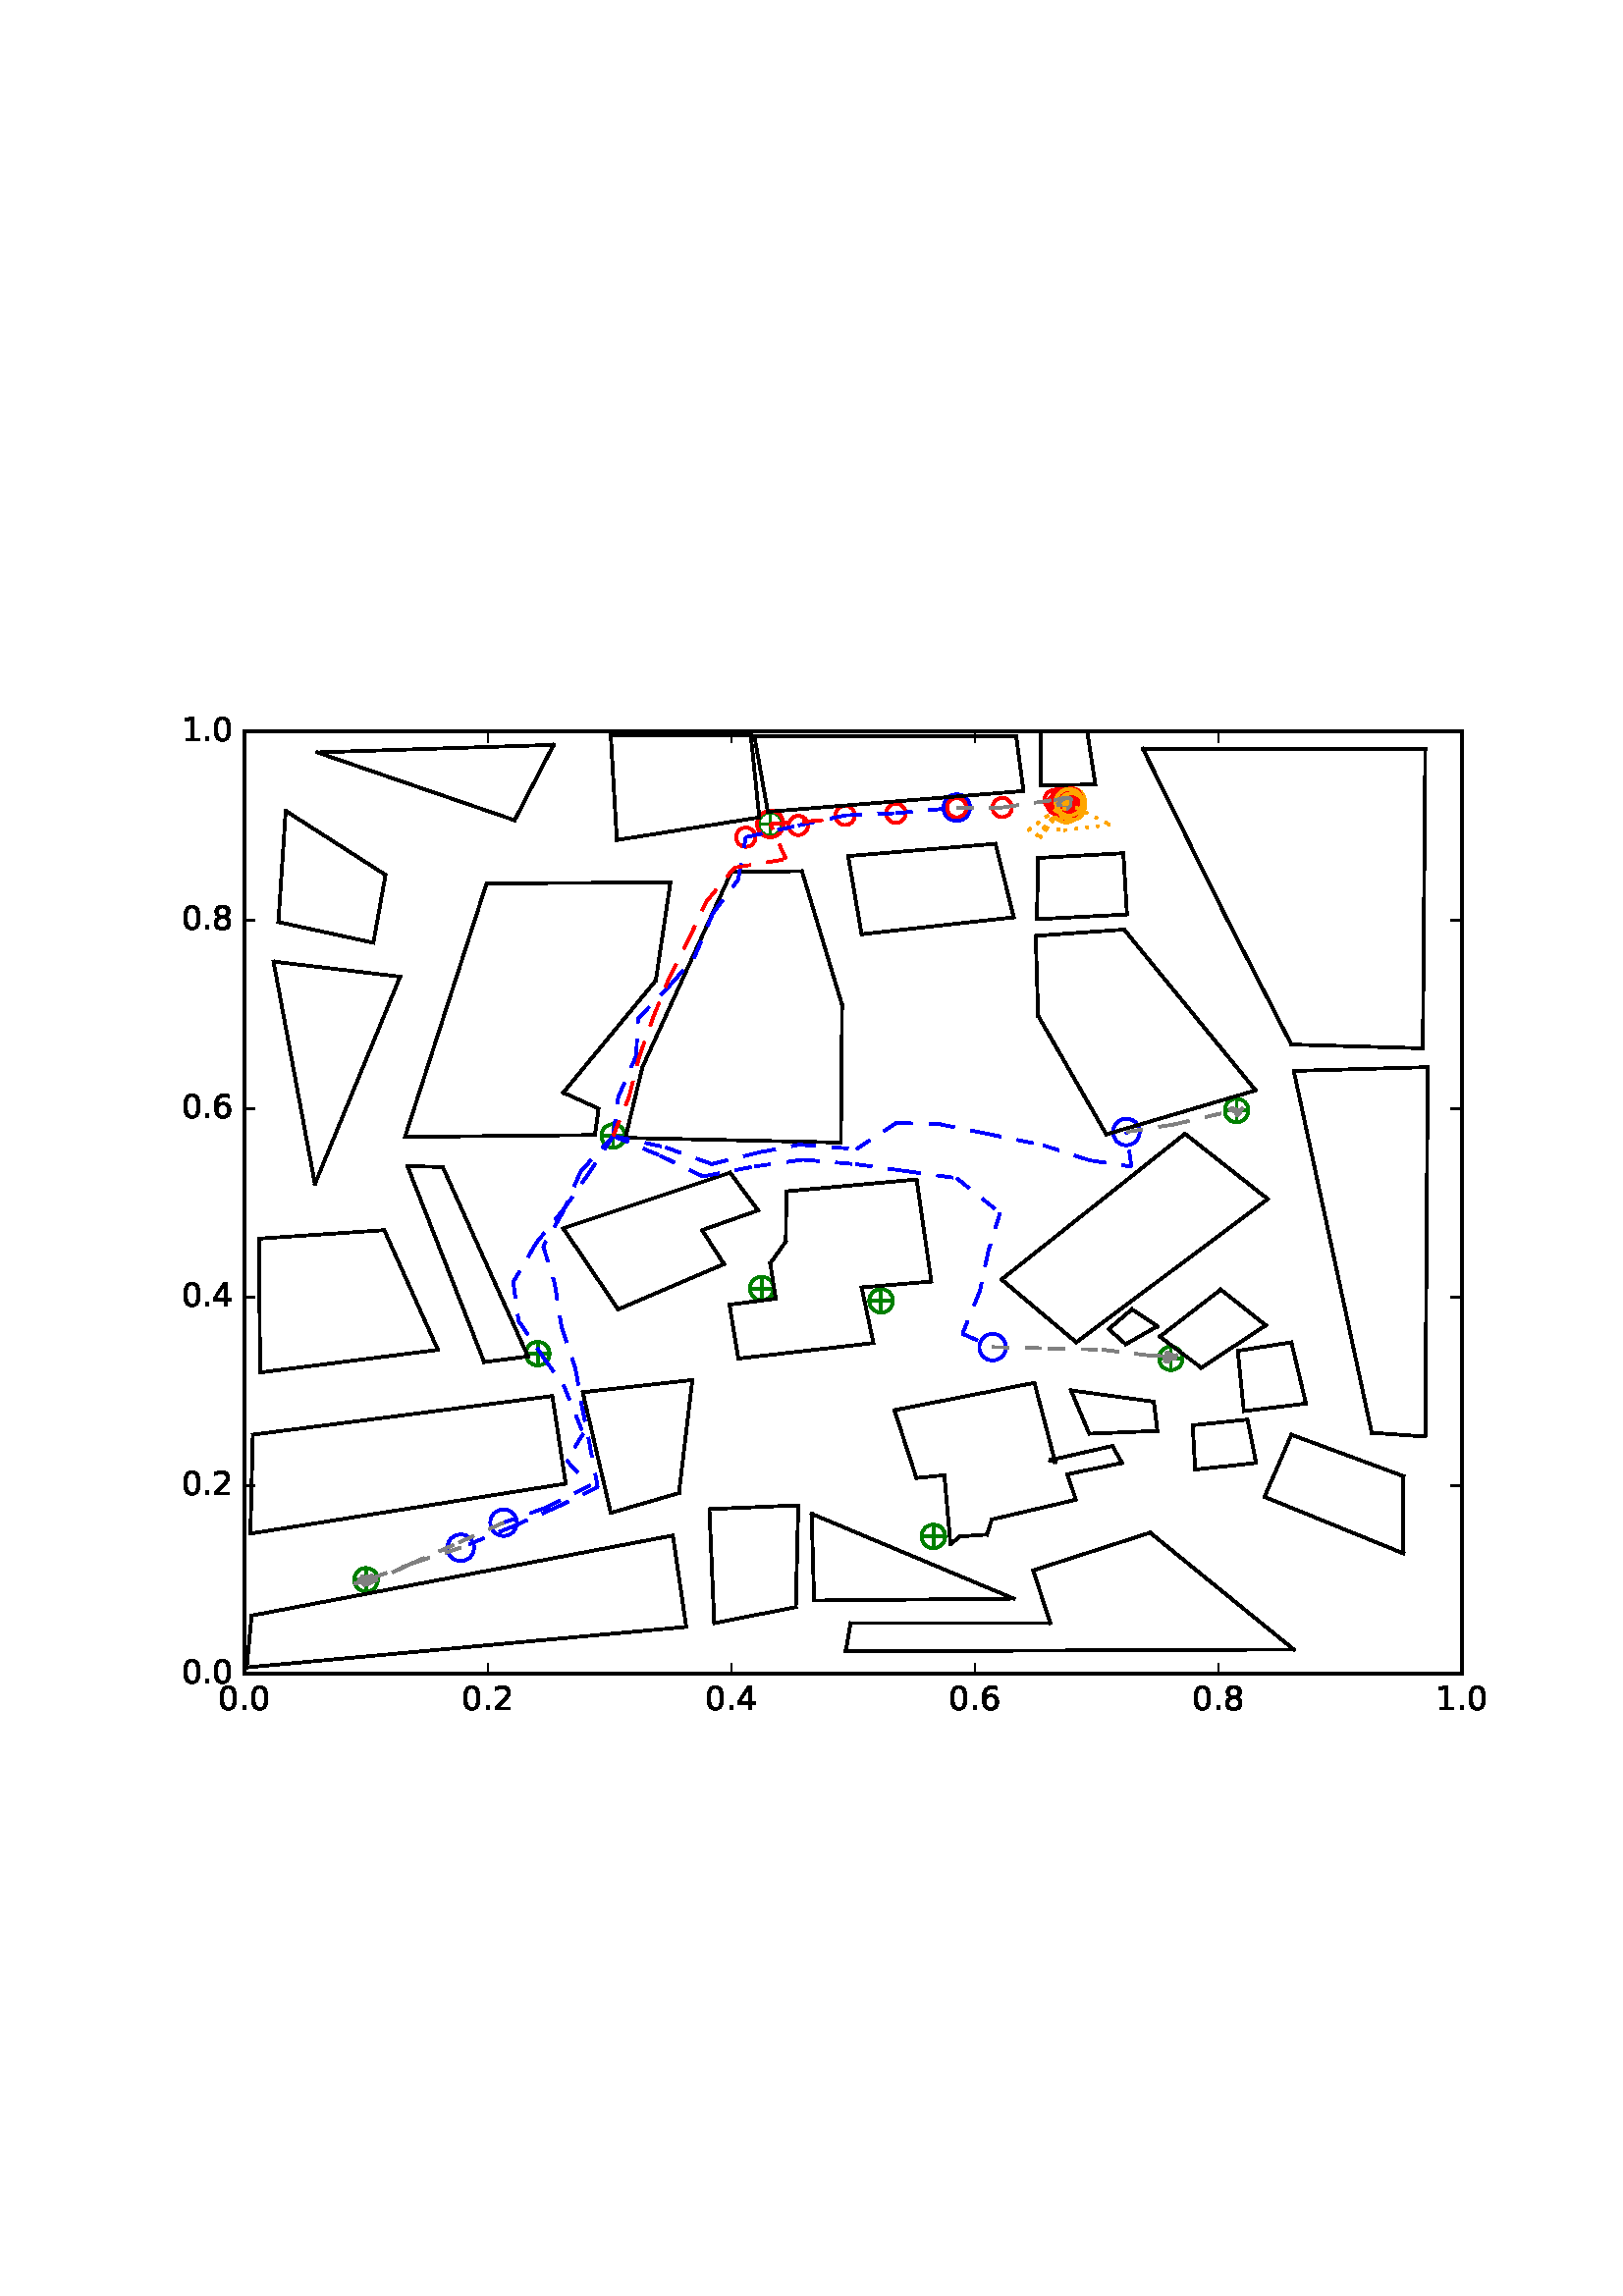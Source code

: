 %!PS-Adobe-3.0 EPSF-3.0
%%Orientation: portrait
%%BoundingBox: 59 205 552 586
%%EndComments
%%BeginProlog
/mpldict 8 dict def
mpldict begin
/m { moveto } bind def
/l { lineto } bind def
/r { rlineto } bind def
/c { curveto } bind def
/cl { closepath } bind def
/box {
m
1 index 0 r
0 exch r
neg 0 r
cl
} bind def
/clipbox {
box
clip
newpath
} bind def
%!PS-Adobe-3.0 Resource-Font
%%Copyright: Copyright (c) 2003 by Bitstream, Inc. All Rights Reserved.
25 dict begin
/_d{bind def}bind def
/_m{moveto}_d
/_l{lineto}_d
/_cl{closepath eofill}_d
/_c{curveto}_d
/_sc{7 -1 roll{setcachedevice}{pop pop pop pop pop pop}ifelse}_d
/_e{exec}_d
/FontName /BitstreamVeraSans-Roman def
/PaintType 0 def
/FontMatrix[.001 0 0 .001 0 0]def
/FontBBox[-183 -236 1287 928]def
/FontType 3 def
/Encoding [ /period /zero /one /two /four /six /eight ] def
/FontInfo 10 dict dup begin
/FamilyName (Bitstream Vera Sans) def
/FullName (Bitstream Vera Sans) def
/Notice (Copyright (c) 2003 by Bitstream, Inc. All Rights Reserved. Bitstream Vera is a trademark of Bitstream, Inc.) def
/Weight (Roman) def
/Version (Release 1.10) def
/ItalicAngle 0.0 def
/isFixedPitch false def
/UnderlinePosition -213 def
/UnderlineThickness 143 def
end readonly def
/CharStrings 7 dict dup begin
/period{318 0 107 0 210 124 _sc
107 124 _m
210 124 _l
210 0 _l
107 0 _l
107 124 _l
_cl}_d
/zero{636 0 66 -13 570 742 _sc
318 664 _m
267 664 229 639 203 589 _c
177 539 165 464 165 364 _c
165 264 177 189 203 139 _c
229 89 267 64 318 64 _c
369 64 407 89 433 139 _c
458 189 471 264 471 364 _c
471 464 458 539 433 589 _c
407 639 369 664 318 664 _c
318 742 _m
399 742 461 709 505 645 _c
548 580 570 486 570 364 _c
570 241 548 147 505 83 _c
461 19 399 -13 318 -13 _c
236 -13 173 19 130 83 _c
87 147 66 241 66 364 _c
66 486 87 580 130 645 _c
173 709 236 742 318 742 _c
_cl}_d
/one{636 0 110 0 544 729 _sc
124 83 _m
285 83 _l
285 639 _l
110 604 _l
110 694 _l
284 729 _l
383 729 _l
383 83 _l
544 83 _l
544 0 _l
124 0 _l
124 83 _l
_cl}_d
/two{{636 0 73 0 536 742 _sc
192 83 _m
536 83 _l
536 0 _l
73 0 _l
73 83 _l
110 121 161 173 226 239 _c
290 304 331 346 348 365 _c
380 400 402 430 414 455 _c
426 479 433 504 433 528 _c
433 566 419 598 392 622 _c
365 646 330 659 286 659 _c
255 659 222 653 188 643 _c
154 632 117 616 78 594 _c
78 694 _l
118 710 155 722 189 730 _c
223 738 255 742 284 742 _c
}_e{359 742 419 723 464 685 _c
509 647 532 597 532 534 _c
532 504 526 475 515 449 _c
504 422 484 390 454 354 _c
446 344 420 317 376 272 _c
332 227 271 164 192 83 _c
_cl}_e}_d
/four{636 0 49 0 580 729 _sc
378 643 _m
129 254 _l
378 254 _l
378 643 _l
352 729 _m
476 729 _l
476 254 _l
580 254 _l
580 172 _l
476 172 _l
476 0 _l
378 0 _l
378 172 _l
49 172 _l
49 267 _l
352 729 _l
_cl}_d
/six{{636 0 70 -13 573 742 _sc
330 404 _m
286 404 251 388 225 358 _c
199 328 186 286 186 234 _c
186 181 199 139 225 109 _c
251 79 286 64 330 64 _c
374 64 409 79 435 109 _c
461 139 474 181 474 234 _c
474 286 461 328 435 358 _c
409 388 374 404 330 404 _c
526 713 _m
526 623 _l
501 635 476 644 451 650 _c
425 656 400 659 376 659 _c
310 659 260 637 226 593 _c
}_e{192 549 172 482 168 394 _c
187 422 211 444 240 459 _c
269 474 301 482 336 482 _c
409 482 467 459 509 415 _c
551 371 573 310 573 234 _c
573 159 550 99 506 54 _c
462 9 403 -13 330 -13 _c
246 -13 181 19 137 83 _c
92 147 70 241 70 364 _c
70 479 97 571 152 639 _c
206 707 280 742 372 742 _c
396 742 421 739 447 735 _c
472 730 498 723 526 713 _c
_cl}_e}_d
/eight{{636 0 68 -13 568 742 _sc
318 346 _m
271 346 234 333 207 308 _c
180 283 167 249 167 205 _c
167 161 180 126 207 101 _c
234 76 271 64 318 64 _c
364 64 401 76 428 102 _c
455 127 469 161 469 205 _c
469 249 455 283 429 308 _c
402 333 365 346 318 346 _c
219 388 _m
177 398 144 418 120 447 _c
96 476 85 511 85 553 _c
85 611 105 657 147 691 _c
188 725 245 742 318 742 _c
}_e{390 742 447 725 489 691 _c
530 657 551 611 551 553 _c
551 511 539 476 515 447 _c
491 418 459 398 417 388 _c
464 377 501 355 528 323 _c
554 291 568 251 568 205 _c
568 134 546 80 503 43 _c
459 5 398 -13 318 -13 _c
237 -13 175 5 132 43 _c
89 80 68 134 68 205 _c
68 251 81 291 108 323 _c
134 355 171 377 219 388 _c
183 544 _m
183 506 194 476 218 455 _c
}_e{242 434 275 424 318 424 _c
360 424 393 434 417 455 _c
441 476 453 506 453 544 _c
453 582 441 611 417 632 _c
393 653 360 664 318 664 _c
275 664 242 653 218 632 _c
194 611 183 582 183 544 _c
_cl}_e}_d
end readonly def

/BuildGlyph
 {exch begin
 CharStrings exch
 2 copy known not{pop /.notdef}if
 true 3 1 roll get exec
 end}_d

/BuildChar {
 1 index /Encoding get exch get
 1 index /BuildGlyph get exec
}_d

FontName currentdict end definefont pop
end
%%EndProlog
mpldict begin
59.28 205.281 translate
493.441 381.438 0 0 clipbox
100000 setmiterlimit
gsave
0 0 m
493.441 0 l
493.441 381.438 l
0 381.438 l
cl
1.000 setgray
fill
grestore
gsave
30.294 22.825 m
476.694 22.825 l
476.694 368.425 l
30.294 368.425 l
cl
1.000 setgray
fill
grestore
1.000 setlinewidth
1 setlinejoin
0 setlinecap
[] 0 setdash
0.000 0.502 0.000 setrgbcolor
gsave
446.4 345.6 30.29 22.83 clipbox
71.398 57.385 m
78.469 57.385 l
74.934 53.849 m
74.934 60.921 l
gsave
fill
grestore
stroke
grestore
0.000 0.500 0.000 setrgbcolor
gsave
446.4 345.6 30.29 22.83 clipbox
74.934 53.055 m
76.082 53.055 77.184 53.511 77.996 54.323 c
78.808 55.135 79.264 56.237 79.264 57.385 c
79.264 58.533 78.808 59.635 77.996 60.447 c
77.184 61.259 76.082 61.715 74.934 61.715 c
73.785 61.715 72.684 61.259 71.872 60.447 c
71.06 59.635 70.604 58.533 70.604 57.385 c
70.604 56.237 71.06 55.135 71.872 54.323 c
72.684 53.511 73.785 53.055 74.934 53.055 c
cl
stroke
grestore
0.000 0.502 0.000 setrgbcolor
gsave
446.4 345.6 30.29 22.83 clipbox
279.421 73.283 m
286.492 73.283 l
282.956 69.747 m
282.956 76.818 l
gsave
fill
grestore
stroke
grestore
0.000 0.500 0.000 setrgbcolor
gsave
446.4 345.6 30.29 22.83 clipbox
282.956 68.952 m
284.105 68.952 285.206 69.409 286.018 70.221 c
286.83 71.033 287.286 72.134 287.286 73.283 c
287.286 74.431 286.83 75.532 286.018 76.344 c
285.206 77.156 284.105 77.613 282.956 77.613 c
281.808 77.613 280.706 77.156 279.894 76.344 c
279.082 75.532 278.626 74.431 278.626 73.283 c
278.626 72.134 279.082 71.033 279.894 70.221 c
280.706 69.409 281.808 68.952 282.956 68.952 c
cl
stroke
grestore
0.000 0.502 0.000 setrgbcolor
gsave
446.4 345.6 30.29 22.83 clipbox
366.469 138.601 m
373.54 138.601 l
370.004 135.065 m
370.004 142.137 l
gsave
fill
grestore
stroke
grestore
0.000 0.500 0.000 setrgbcolor
gsave
446.4 345.6 30.29 22.83 clipbox
370.004 134.271 m
371.153 134.271 372.254 134.727 373.066 135.539 c
373.878 136.351 374.334 137.453 374.334 138.601 c
374.334 139.749 373.878 140.851 373.066 141.663 c
372.254 142.475 371.153 142.931 370.004 142.931 c
368.856 142.931 367.754 142.475 366.942 141.663 c
366.13 140.851 365.674 139.749 365.674 138.601 c
365.674 137.453 366.13 136.351 366.942 135.539 c
367.754 134.727 368.856 134.271 370.004 134.271 c
cl
stroke
grestore
0.000 0.502 0.000 setrgbcolor
gsave
446.4 345.6 30.29 22.83 clipbox
260.225 159.683 m
267.296 159.683 l
263.761 156.147 m
263.761 163.218 l
gsave
fill
grestore
stroke
grestore
0.000 0.500 0.000 setrgbcolor
gsave
446.4 345.6 30.29 22.83 clipbox
263.761 155.352 m
264.909 155.352 266.011 155.809 266.823 156.621 c
267.635 157.433 268.091 158.534 268.091 159.683 c
268.091 160.831 267.635 161.932 266.823 162.744 c
266.011 163.556 264.909 164.013 263.761 164.013 c
262.613 164.013 261.511 163.556 260.699 162.744 c
259.887 161.932 259.431 160.831 259.431 159.683 c
259.431 158.534 259.887 157.433 260.699 156.621 c
261.511 155.809 262.613 155.352 263.761 155.352 c
cl
stroke
grestore
0.000 0.502 0.000 setrgbcolor
gsave
446.4 345.6 30.29 22.83 clipbox
134.341 140.329 m
141.412 140.329 l
137.876 136.793 m
137.876 143.865 l
gsave
fill
grestore
stroke
grestore
0.000 0.500 0.000 setrgbcolor
gsave
446.4 345.6 30.29 22.83 clipbox
137.876 135.999 m
139.025 135.999 140.126 136.455 140.938 137.267 c
141.75 138.079 142.206 139.181 142.206 140.329 c
142.206 141.477 141.75 142.579 140.938 143.391 c
140.126 144.203 139.025 144.659 137.876 144.659 c
136.728 144.659 135.626 144.203 134.814 143.391 c
134.002 142.579 133.546 141.477 133.546 140.329 c
133.546 139.181 134.002 138.079 134.814 137.267 c
135.626 136.455 136.728 135.999 137.876 135.999 c
cl
stroke
grestore
0.000 0.502 0.000 setrgbcolor
gsave
446.4 345.6 30.29 22.83 clipbox
216.478 164.175 m
223.549 164.175 l
220.014 160.64 m
220.014 167.711 l
gsave
fill
grestore
stroke
grestore
0.000 0.500 0.000 setrgbcolor
gsave
446.4 345.6 30.29 22.83 clipbox
220.014 159.845 m
221.162 159.845 222.264 160.302 223.076 161.114 c
223.888 161.926 224.344 163.027 224.344 164.175 c
224.344 165.324 223.888 166.425 223.076 167.237 c
222.264 168.049 221.162 168.506 220.014 168.506 c
218.865 168.506 217.764 168.049 216.952 167.237 c
216.14 166.425 215.684 165.324 215.684 164.175 c
215.684 163.027 216.14 161.926 216.952 161.114 c
217.764 160.302 218.865 159.845 220.014 159.845 c
cl
stroke
grestore
0.000 0.502 0.000 setrgbcolor
gsave
446.4 345.6 30.29 22.83 clipbox
162.017 220.163 m
169.088 220.163 l
165.553 216.627 m
165.553 223.698 l
gsave
fill
grestore
stroke
grestore
0.000 0.500 0.000 setrgbcolor
gsave
446.4 345.6 30.29 22.83 clipbox
165.553 215.832 m
166.701 215.832 167.803 216.289 168.615 217.101 c
169.427 217.913 169.883 219.014 169.883 220.163 c
169.883 221.311 169.427 222.412 168.615 223.224 c
167.803 224.036 166.701 224.493 165.553 224.493 c
164.405 224.493 163.303 224.036 162.491 223.224 c
161.679 222.412 161.223 221.311 161.223 220.163 c
161.223 219.014 161.679 217.913 162.491 217.101 c
163.303 216.289 164.405 215.832 165.553 215.832 c
cl
stroke
grestore
0.000 0.502 0.000 setrgbcolor
gsave
446.4 345.6 30.29 22.83 clipbox
390.574 229.494 m
397.645 229.494 l
394.11 225.958 m
394.11 233.029 l
gsave
fill
grestore
stroke
grestore
0.000 0.500 0.000 setrgbcolor
gsave
446.4 345.6 30.29 22.83 clipbox
394.11 225.164 m
395.258 225.164 396.36 225.62 397.172 226.432 c
397.984 227.244 398.44 228.345 398.44 229.494 c
398.44 230.642 397.984 231.744 397.172 232.556 c
396.36 233.368 395.258 233.824 394.11 233.824 c
392.961 233.824 391.86 233.368 391.048 232.556 c
390.236 231.744 389.78 230.642 389.78 229.494 c
389.78 228.345 390.236 227.244 391.048 226.432 c
391.86 225.62 392.961 225.164 394.11 225.164 c
cl
stroke
grestore
0.000 0.502 0.000 setrgbcolor
gsave
446.4 345.6 30.29 22.83 clipbox
328.078 342.505 m
335.149 342.505 l
331.614 338.969 m
331.614 346.041 l
gsave
fill
grestore
stroke
grestore
0.000 0.500 0.000 setrgbcolor
gsave
446.4 345.6 30.29 22.83 clipbox
331.614 338.175 m
332.762 338.175 333.864 338.631 334.676 339.443 c
335.488 340.255 335.944 341.357 335.944 342.505 c
335.944 343.653 335.488 344.755 334.676 345.567 c
333.864 346.379 332.762 346.835 331.614 346.835 c
330.465 346.835 329.364 346.379 328.552 345.567 c
327.74 344.755 327.284 343.653 327.284 342.505 c
327.284 341.357 327.74 340.255 328.552 339.443 c
329.364 338.631 330.465 338.175 331.614 338.175 c
cl
stroke
grestore
0.000 0.502 0.000 setrgbcolor
gsave
446.4 345.6 30.29 22.83 clipbox
219.603 334.556 m
226.674 334.556 l
223.139 331.021 m
223.139 338.092 l
gsave
fill
grestore
stroke
grestore
0.000 0.500 0.000 setrgbcolor
gsave
446.4 345.6 30.29 22.83 clipbox
223.139 330.226 m
224.287 330.226 225.388 330.682 226.2 331.494 c
227.012 332.306 227.469 333.408 227.469 334.556 c
227.469 335.705 227.012 336.806 226.2 337.618 c
225.388 338.43 224.287 338.886 223.139 338.886 c
221.99 338.886 220.889 338.43 220.077 337.618 c
219.265 336.806 218.808 335.705 218.808 334.556 c
218.808 333.408 219.265 332.306 220.077 331.494 c
220.889 330.682 221.99 330.226 223.139 330.226 c
cl
stroke
grestore
1.000 0.647 0.000 setrgbcolor
gsave
446.4 345.6 30.29 22.83 clipbox
332.743 337.538 m
334.035 337.538 335.275 338.052 336.189 338.966 c
337.103 339.88 337.616 341.119 337.616 342.412 c
337.616 343.704 337.103 344.944 336.189 345.858 c
335.275 346.772 334.035 347.285 332.743 347.285 c
331.451 347.285 330.211 346.772 329.297 345.858 c
328.383 344.944 327.87 343.704 327.87 342.412 c
327.87 341.119 328.383 339.88 329.297 338.966 c
330.211 338.052 331.451 337.538 332.743 337.538 c
cl
stroke
grestore
0.000 0.000 1.000 setrgbcolor
gsave
446.4 345.6 30.29 22.83 clipbox
304.666 137.838 m
305.958 137.838 307.198 138.352 308.112 139.266 c
309.026 140.18 309.539 141.419 309.539 142.712 c
309.539 144.004 309.026 145.244 308.112 146.158 c
307.198 147.072 305.958 147.585 304.666 147.585 c
303.374 147.585 302.134 147.072 301.22 146.158 c
300.306 145.244 299.793 144.004 299.793 142.712 c
299.793 141.419 300.306 140.18 301.22 139.266 c
302.134 138.352 303.374 137.838 304.666 137.838 c
cl
stroke
grestore
1.000 0.647 0.000 setrgbcolor
gsave
446.4 345.6 30.29 22.83 clipbox
333.683 337.886 m
334.976 337.886 336.216 338.399 337.13 339.313 c
338.043 340.227 338.557 341.467 338.557 342.759 c
338.557 344.051 338.043 345.291 337.13 346.205 c
336.216 347.119 334.976 347.632 333.683 347.632 c
332.391 347.632 331.151 347.119 330.237 346.205 c
329.324 345.291 328.81 344.051 328.81 342.759 c
328.81 341.467 329.324 340.227 330.237 339.313 c
331.151 338.399 332.391 337.886 333.683 337.886 c
cl
stroke
grestore
0.000 0.000 1.000 setrgbcolor
gsave
446.4 345.6 30.29 22.83 clipbox
125.37 73.462 m
126.663 73.462 127.902 73.975 128.816 74.889 c
129.73 75.803 130.244 77.043 130.244 78.335 c
130.244 79.628 129.73 80.867 128.816 81.781 c
127.902 82.695 126.663 83.209 125.37 83.209 c
124.078 83.209 122.838 82.695 121.924 81.781 c
121.01 80.867 120.497 79.628 120.497 78.335 c
120.497 77.043 121.01 75.803 121.924 74.889 c
122.838 73.975 124.078 73.462 125.37 73.462 c
cl
stroke
grestore
1.000 0.647 0.000 setrgbcolor
gsave
446.4 345.6 30.29 22.83 clipbox
331.693 335.14 m
332.986 335.14 334.225 335.654 335.139 336.568 c
336.053 337.482 336.567 338.721 336.567 340.014 c
336.567 341.306 336.053 342.546 335.139 343.46 c
334.225 344.374 332.986 344.887 331.693 344.887 c
330.401 344.887 329.161 344.374 328.247 343.46 c
327.333 342.546 326.82 341.306 326.82 340.014 c
326.82 338.721 327.333 337.482 328.247 336.568 c
329.161 335.654 330.401 335.14 331.693 335.14 c
cl
stroke
grestore
1.000 0.000 0.000 setrgbcolor
gsave
446.4 345.6 30.29 22.83 clipbox
214.18 326.187 m
215.118 326.187 216.017 326.56 216.68 327.223 c
217.343 327.886 217.716 328.785 217.716 329.723 c
217.716 330.66 217.343 331.56 216.68 332.223 c
216.017 332.886 215.118 333.258 214.18 333.258 c
213.242 333.258 212.343 332.886 211.68 332.223 c
211.017 331.56 210.645 330.66 210.645 329.723 c
210.645 328.785 211.017 327.886 211.68 327.223 c
212.343 326.56 213.242 326.187 214.18 326.187 c
cl
stroke
grestore
gsave
446.4 345.6 30.29 22.83 clipbox
233.441 330.499 m
234.379 330.499 235.278 330.871 235.941 331.534 c
236.604 332.198 236.977 333.097 236.977 334.034 c
236.977 334.972 236.604 335.871 235.941 336.534 c
235.278 337.198 234.379 337.57 233.441 337.57 c
232.504 337.57 231.604 337.198 230.941 336.534 c
230.278 335.871 229.906 334.972 229.906 334.034 c
229.906 333.097 230.278 332.198 230.941 331.534 c
231.604 330.871 232.504 330.499 233.441 330.499 c
cl
stroke
grestore
gsave
446.4 345.6 30.29 22.83 clipbox
250.592 334.188 m
251.529 334.188 252.429 334.56 253.092 335.223 c
253.755 335.886 254.127 336.785 254.127 337.723 c
254.127 338.661 253.755 339.56 253.092 340.223 c
252.429 340.886 251.529 341.259 250.592 341.259 c
249.654 341.259 248.755 340.886 248.092 340.223 c
247.429 339.56 247.056 338.661 247.056 337.723 c
247.056 336.785 247.429 335.886 248.092 335.223 c
248.755 334.56 249.654 334.188 250.592 334.188 c
cl
stroke
grestore
gsave
446.4 345.6 30.29 22.83 clipbox
269.21 334.991 m
270.147 334.991 271.047 335.364 271.71 336.027 c
272.373 336.69 272.745 337.589 272.745 338.527 c
272.745 339.464 272.373 340.364 271.71 341.027 c
271.047 341.69 270.147 342.062 269.21 342.062 c
268.272 342.062 267.373 341.69 266.71 341.027 c
266.047 340.364 265.674 339.464 265.674 338.527 c
265.674 337.589 266.047 336.69 266.71 336.027 c
267.373 335.364 268.272 334.991 269.21 334.991 c
cl
stroke
grestore
0.000 0.000 1.000 setrgbcolor
gsave
446.4 345.6 30.29 22.83 clipbox
291.513 335.697 m
292.805 335.697 294.045 336.21 294.959 337.124 c
295.873 338.038 296.386 339.278 296.386 340.57 c
296.386 341.863 295.873 343.102 294.959 344.016 c
294.045 344.93 292.805 345.444 291.513 345.444 c
290.22 345.444 288.981 344.93 288.067 344.016 c
287.153 343.102 286.639 341.863 286.639 340.57 c
286.639 339.278 287.153 338.038 288.067 337.124 c
288.981 336.21 290.22 335.697 291.513 335.697 c
cl
stroke
grestore
1.000 0.000 0.000 setrgbcolor
gsave
446.4 345.6 30.29 22.83 clipbox
291.513 337.035 m
292.45 337.035 293.35 337.407 294.013 338.07 c
294.676 338.733 295.048 339.633 295.048 340.57 c
295.048 341.508 294.676 342.407 294.013 343.07 c
293.35 343.733 292.45 344.106 291.513 344.106 c
290.575 344.106 289.676 343.733 289.013 343.07 c
288.35 342.407 287.977 341.508 287.977 340.57 c
287.977 339.633 288.35 338.733 289.013 338.07 c
289.676 337.407 290.575 337.035 291.513 337.035 c
cl
stroke
grestore
gsave
446.4 345.6 30.29 22.83 clipbox
308.175 337.074 m
309.112 337.074 310.012 337.446 310.675 338.109 c
311.338 338.772 311.71 339.672 311.71 340.609 c
311.71 341.547 311.338 342.446 310.675 343.109 c
310.012 343.772 309.112 344.145 308.175 344.145 c
307.237 344.145 306.338 343.772 305.675 343.109 c
305.012 342.446 304.639 341.547 304.639 340.609 c
304.639 339.672 305.012 338.772 305.675 338.109 c
306.338 337.446 307.237 337.074 308.175 337.074 c
cl
stroke
grestore
gsave
446.4 345.6 30.29 22.83 clipbox
327.253 339.882 m
328.191 339.882 329.09 340.254 329.753 340.917 c
330.416 341.58 330.789 342.48 330.789 343.417 c
330.789 344.355 330.416 345.254 329.753 345.917 c
329.09 346.58 328.191 346.953 327.253 346.953 c
326.315 346.953 325.416 346.58 324.753 345.917 c
324.09 345.254 323.718 344.355 323.718 343.417 c
323.718 342.48 324.09 341.58 324.753 340.917 c
325.416 340.254 326.315 339.882 327.253 339.882 c
cl
stroke
grestore
gsave
446.4 345.6 30.29 22.83 clipbox
333.616 340.554 m
334.554 340.554 335.453 340.927 336.116 341.59 c
336.779 342.253 337.152 343.152 337.152 344.09 c
337.152 345.027 336.779 345.927 336.116 346.59 c
335.453 347.253 334.554 347.625 333.616 347.625 c
332.678 347.625 331.779 347.253 331.116 346.59 c
330.453 345.927 330.081 345.027 330.081 344.09 c
330.081 343.152 330.453 342.253 331.116 341.59 c
331.779 340.927 332.678 340.554 333.616 340.554 c
cl
stroke
grestore
gsave
446.4 345.6 30.29 22.83 clipbox
332.286 337.309 m
333.224 337.309 334.123 337.681 334.786 338.344 c
335.449 339.007 335.822 339.907 335.822 340.844 c
335.822 341.782 335.449 342.681 334.786 343.344 c
334.123 344.007 333.224 344.38 332.286 344.38 c
331.349 344.38 330.449 344.007 329.786 343.344 c
329.123 342.681 328.751 341.782 328.751 340.844 c
328.751 339.907 329.123 339.007 329.786 338.344 c
330.449 337.681 331.349 337.309 332.286 337.309 c
cl
stroke
grestore
gsave
446.4 345.6 30.29 22.83 clipbox
331.45 340.746 m
332.387 340.746 333.287 341.119 333.95 341.782 c
334.613 342.445 334.985 343.344 334.985 344.282 c
334.985 345.22 334.613 346.119 333.95 346.782 c
333.287 347.445 332.387 347.818 331.45 347.818 c
330.512 347.818 329.613 347.445 328.95 346.782 c
328.287 346.119 327.914 345.22 327.914 344.282 c
327.914 343.344 328.287 342.445 328.95 341.782 c
329.613 341.119 330.512 340.746 331.45 340.746 c
cl
stroke
grestore
gsave
446.4 345.6 30.29 22.83 clipbox
330.763 339.487 m
331.7 339.487 332.6 339.859 333.263 340.522 c
333.926 341.185 334.298 342.085 334.298 343.022 c
334.298 343.96 333.926 344.859 333.263 345.522 c
332.6 346.185 331.7 346.558 330.763 346.558 c
329.825 346.558 328.926 346.185 328.263 345.522 c
327.6 344.859 327.227 343.96 327.227 343.022 c
327.227 342.085 327.6 341.185 328.263 340.522 c
328.926 339.859 329.825 339.487 330.763 339.487 c
cl
stroke
grestore
gsave
446.4 345.6 30.29 22.83 clipbox
331.225 338.87 m
332.163 338.87 333.062 339.243 333.725 339.906 c
334.388 340.569 334.761 341.468 334.761 342.406 c
334.761 343.343 334.388 344.243 333.725 344.906 c
333.062 345.569 332.163 345.941 331.225 345.941 c
330.288 345.941 329.388 345.569 328.725 344.906 c
328.062 344.243 327.69 343.343 327.69 342.406 c
327.69 341.468 328.062 340.569 328.725 339.906 c
329.388 339.243 330.288 338.87 331.225 338.87 c
cl
stroke
grestore
gsave
446.4 345.6 30.29 22.83 clipbox
331.832 338.025 m
332.77 338.025 333.669 338.398 334.332 339.061 c
334.995 339.724 335.368 340.623 335.368 341.561 c
335.368 342.499 334.995 343.398 334.332 344.061 c
333.669 344.724 332.77 345.096 331.832 345.096 c
330.895 345.096 329.995 344.724 329.332 344.061 c
328.669 343.398 328.297 342.499 328.297 341.561 c
328.297 340.623 328.669 339.724 329.332 339.061 c
329.995 338.398 330.895 338.025 331.832 338.025 c
cl
stroke
grestore
gsave
446.4 345.6 30.29 22.83 clipbox
332.503 336.861 m
333.441 336.861 334.34 337.233 335.003 337.896 c
335.666 338.559 336.039 339.459 336.039 340.396 c
336.039 341.334 335.666 342.233 335.003 342.896 c
334.34 343.559 333.441 343.932 332.503 343.932 c
331.566 343.932 330.666 343.559 330.003 342.896 c
329.34 342.233 328.968 341.334 328.968 340.396 c
328.968 339.459 329.34 338.559 330.003 337.896 c
330.666 337.233 331.566 336.861 332.503 336.861 c
cl
stroke
grestore
gsave
446.4 345.6 30.29 22.83 clipbox
329.916 340.92 m
330.854 340.92 331.753 341.292 332.416 341.955 c
333.079 342.618 333.452 343.517 333.452 344.455 c
333.452 345.393 333.079 346.292 332.416 346.955 c
331.753 347.618 330.854 347.991 329.916 347.991 c
328.979 347.991 328.079 347.618 327.416 346.955 c
326.753 346.292 326.381 345.393 326.381 344.455 c
326.381 343.517 326.753 342.618 327.416 341.955 c
328.079 341.292 328.979 340.92 329.916 340.92 c
cl
stroke
grestore
gsave
446.4 345.6 30.29 22.83 clipbox
331.201 339.243 m
332.139 339.243 333.038 339.615 333.701 340.278 c
334.364 340.941 334.737 341.841 334.737 342.778 c
334.737 343.716 334.364 344.615 333.701 345.278 c
333.038 345.941 332.139 346.314 331.201 346.314 c
330.263 346.314 329.364 345.941 328.701 345.278 c
328.038 344.615 327.666 343.716 327.666 342.778 c
327.666 341.841 328.038 340.941 328.701 340.278 c
329.364 339.615 330.263 339.243 331.201 339.243 c
cl
stroke
grestore
gsave
446.4 345.6 30.29 22.83 clipbox
332.523 339.822 m
333.461 339.822 334.36 340.195 335.023 340.858 c
335.686 341.521 336.059 342.42 336.059 343.358 c
336.059 344.295 335.686 345.195 335.023 345.858 c
334.36 346.521 333.461 346.893 332.523 346.893 c
331.586 346.893 330.686 346.521 330.023 345.858 c
329.36 345.195 328.988 344.295 328.988 343.358 c
328.988 342.42 329.36 341.521 330.023 340.858 c
330.686 340.195 331.586 339.822 332.523 339.822 c
cl
stroke
grestore
gsave
446.4 345.6 30.29 22.83 clipbox
330.056 339.474 m
330.994 339.474 331.893 339.846 332.556 340.509 c
333.219 341.172 333.592 342.072 333.592 343.009 c
333.592 343.947 333.219 344.846 332.556 345.509 c
331.893 346.172 330.994 346.545 330.056 346.545 c
329.118 346.545 328.219 346.172 327.556 345.509 c
326.893 344.846 326.521 343.947 326.521 343.009 c
326.521 342.072 326.893 341.172 327.556 340.509 c
328.219 339.846 329.118 339.474 330.056 339.474 c
cl
stroke
grestore
gsave
446.4 345.6 30.29 22.83 clipbox
333.538 339.055 m
334.476 339.055 335.375 339.428 336.038 340.091 c
336.701 340.754 337.074 341.653 337.074 342.591 c
337.074 343.529 336.701 344.428 336.038 345.091 c
335.375 345.754 334.476 346.127 333.538 346.127 c
332.601 346.127 331.701 345.754 331.038 345.091 c
330.375 344.428 330.003 343.529 330.003 342.591 c
330.003 341.653 330.375 340.754 331.038 340.091 c
331.701 339.428 332.601 339.055 333.538 339.055 c
cl
stroke
grestore
gsave
446.4 345.6 30.29 22.83 clipbox
332.557 338.144 m
333.494 338.144 334.394 338.516 335.057 339.179 c
335.72 339.842 336.092 340.741 336.092 341.679 c
336.092 342.617 335.72 343.516 335.057 344.179 c
334.394 344.842 333.494 345.215 332.557 345.215 c
331.619 345.215 330.72 344.842 330.057 344.179 c
329.394 343.516 329.021 342.617 329.021 341.679 c
329.021 340.741 329.394 339.842 330.057 339.179 c
330.72 338.516 331.619 338.144 332.557 338.144 c
cl
stroke
grestore
gsave
446.4 345.6 30.29 22.83 clipbox
328.239 338.16 m
329.177 338.16 330.076 338.532 330.739 339.195 c
331.402 339.858 331.775 340.758 331.775 341.695 c
331.775 342.633 331.402 343.532 330.739 344.195 c
330.076 344.858 329.177 345.231 328.239 345.231 c
327.302 345.231 326.402 344.858 325.739 344.195 c
325.076 343.532 324.704 342.633 324.704 341.695 c
324.704 340.758 325.076 339.858 325.739 339.195 c
326.402 338.532 327.302 338.16 328.239 338.16 c
cl
stroke
grestore
gsave
446.4 345.6 30.29 22.83 clipbox
331.282 340.336 m
332.22 340.336 333.119 340.709 333.782 341.372 c
334.445 342.035 334.818 342.934 334.818 343.872 c
334.818 344.809 334.445 345.709 333.782 346.372 c
333.119 347.035 332.22 347.407 331.282 347.407 c
330.344 347.407 329.445 347.035 328.782 346.372 c
328.119 345.709 327.746 344.809 327.746 343.872 c
327.746 342.934 328.119 342.035 328.782 341.372 c
329.445 340.709 330.344 340.336 331.282 340.336 c
cl
stroke
grestore
gsave
446.4 345.6 30.29 22.83 clipbox
331.734 336.48 m
332.671 336.48 333.571 336.853 334.234 337.516 c
334.897 338.179 335.269 339.078 335.269 340.016 c
335.269 340.954 334.897 341.853 334.234 342.516 c
333.571 343.179 332.671 343.552 331.734 343.552 c
330.796 343.552 329.897 343.179 329.234 342.516 c
328.571 341.853 328.198 340.954 328.198 340.016 c
328.198 339.078 328.571 338.179 329.234 337.516 c
329.897 336.853 330.796 336.48 331.734 336.48 c
cl
stroke
grestore
gsave
446.4 345.6 30.29 22.83 clipbox
333.369 338.283 m
334.307 338.283 335.206 338.655 335.869 339.318 c
336.532 339.981 336.905 340.881 336.905 341.818 c
336.905 342.756 336.532 343.655 335.869 344.318 c
335.206 344.981 334.307 345.354 333.369 345.354 c
332.431 345.354 331.532 344.981 330.869 344.318 c
330.206 343.655 329.833 342.756 329.833 341.818 c
329.833 340.881 330.206 339.981 330.869 339.318 c
331.532 338.655 332.431 338.283 333.369 338.283 c
cl
stroke
grestore
gsave
446.4 345.6 30.29 22.83 clipbox
330.439 338.334 m
331.376 338.334 332.276 338.707 332.939 339.37 c
333.602 340.033 333.974 340.932 333.974 341.87 c
333.974 342.807 333.602 343.707 332.939 344.37 c
332.276 345.033 331.376 345.405 330.439 345.405 c
329.501 345.405 328.602 345.033 327.939 344.37 c
327.276 343.707 326.903 342.807 326.903 341.87 c
326.903 340.932 327.276 340.033 327.939 339.37 c
328.602 338.707 329.501 338.334 330.439 338.334 c
cl
stroke
grestore
gsave
446.4 345.6 30.29 22.83 clipbox
329.483 338.177 m
330.421 338.177 331.32 338.55 331.983 339.213 c
332.646 339.876 333.019 340.775 333.019 341.713 c
333.019 342.65 332.646 343.55 331.983 344.213 c
331.32 344.876 330.421 345.248 329.483 345.248 c
328.546 345.248 327.646 344.876 326.983 344.213 c
326.32 343.55 325.948 342.65 325.948 341.713 c
325.948 340.775 326.32 339.876 326.983 339.213 c
327.646 338.55 328.546 338.177 329.483 338.177 c
cl
stroke
grestore
gsave
446.4 345.6 30.29 22.83 clipbox
332.833 338.847 m
333.771 338.847 334.67 339.219 335.333 339.882 c
335.996 340.545 336.368 341.445 336.368 342.382 c
336.368 343.32 335.996 344.219 335.333 344.882 c
334.67 345.545 333.771 345.918 332.833 345.918 c
331.895 345.918 330.996 345.545 330.333 344.882 c
329.67 344.219 329.297 343.32 329.297 342.382 c
329.297 341.445 329.67 340.545 330.333 339.882 c
330.996 339.219 331.895 338.847 332.833 338.847 c
cl
stroke
grestore
gsave
446.4 345.6 30.29 22.83 clipbox
329.776 338.834 m
330.714 338.834 331.613 339.207 332.276 339.87 c
332.939 340.533 333.312 341.432 333.312 342.37 c
333.312 343.307 332.939 344.207 332.276 344.87 c
331.613 345.533 330.714 345.905 329.776 345.905 c
328.838 345.905 327.939 345.533 327.276 344.87 c
326.613 344.207 326.241 343.307 326.241 342.37 c
326.241 341.432 326.613 340.533 327.276 339.87 c
327.939 339.207 328.838 338.834 329.776 338.834 c
cl
stroke
grestore
gsave
446.4 345.6 30.29 22.83 clipbox
331.004 340.632 m
331.941 340.632 332.841 341.004 333.504 341.667 c
334.167 342.33 334.539 343.23 334.539 344.167 c
334.539 345.105 334.167 346.004 333.504 346.667 c
332.841 347.33 331.941 347.703 331.004 347.703 c
330.066 347.703 329.167 347.33 328.504 346.667 c
327.841 346.004 327.468 345.105 327.468 344.167 c
327.468 343.23 327.841 342.33 328.504 341.667 c
329.167 341.004 330.066 340.632 331.004 340.632 c
cl
stroke
grestore
1.000 0.647 0.000 setrgbcolor
gsave
446.4 345.6 30.29 22.83 clipbox
333.64 336.035 m
334.932 336.035 336.172 336.548 337.086 337.462 c
338.0 338.376 338.513 339.616 338.513 340.908 c
338.513 342.2 338.0 343.44 337.086 344.354 c
336.172 345.268 334.932 345.781 333.64 345.781 c
332.347 345.781 331.108 345.268 330.194 344.354 c
329.28 343.44 328.766 342.2 328.766 340.908 c
328.766 339.616 329.28 338.376 330.194 337.462 c
331.108 336.548 332.347 336.035 333.64 336.035 c
cl
stroke
grestore
0.000 0.000 1.000 setrgbcolor
gsave
446.4 345.6 30.29 22.83 clipbox
353.719 216.743 m
355.012 216.743 356.251 217.257 357.165 218.171 c
358.079 219.085 358.593 220.324 358.593 221.617 c
358.593 222.909 358.079 224.149 357.165 225.063 c
356.251 225.977 355.012 226.49 353.719 226.49 c
352.427 226.49 351.187 225.977 350.273 225.063 c
349.359 224.149 348.846 222.909 348.846 221.617 c
348.846 220.324 349.359 219.085 350.273 218.171 c
351.187 217.257 352.427 216.743 353.719 216.743 c
cl
stroke
grestore
1.000 0.647 0.000 setrgbcolor
gsave
446.4 345.6 30.29 22.83 clipbox
332.674 337.635 m
333.966 337.635 335.206 338.148 336.12 339.062 c
337.034 339.976 337.547 341.216 337.547 342.508 c
337.547 343.8 337.034 345.04 336.12 345.954 c
335.206 346.868 333.966 347.381 332.674 347.381 c
331.381 347.381 330.142 346.868 329.228 345.954 c
328.314 345.04 327.8 343.8 327.8 342.508 c
327.8 341.216 328.314 339.976 329.228 339.062 c
330.142 338.148 331.381 337.635 332.674 337.635 c
cl
stroke
grestore
0.000 0.000 1.000 setrgbcolor
gsave
446.4 345.6 30.29 22.83 clipbox
109.646 64.262 m
110.939 64.262 112.179 64.776 113.092 65.69 c
114.006 66.604 114.52 67.843 114.52 69.136 c
114.52 70.428 114.006 71.668 113.092 72.582 c
112.179 73.496 110.939 74.009 109.646 74.009 c
108.354 74.009 107.114 73.496 106.2 72.582 c
105.287 71.668 104.773 70.428 104.773 69.136 c
104.773 67.843 105.287 66.604 106.2 65.69 c
107.114 64.776 108.354 64.262 109.646 64.262 c
cl
stroke
grestore
1.000 0.000 0.000 setrgbcolor
gsave
446.4 345.6 30.29 22.83 clipbox
223.139 329.683 m
224.431 329.683 225.671 330.196 226.585 331.11 c
227.498 332.024 228.012 333.264 228.012 334.556 c
228.012 335.849 227.498 337.088 226.585 338.002 c
225.671 338.916 224.431 339.43 223.139 339.43 c
221.846 339.43 220.606 338.916 219.693 338.002 c
218.779 337.088 218.265 335.849 218.265 334.556 c
218.265 333.264 218.779 332.024 219.693 331.11 c
220.606 330.196 221.846 329.683 223.139 329.683 c
cl
stroke
grestore
2 setlinecap
0.000 setgray
gsave
446.4 345.6 30.29 22.83 clipbox
211.421 138.515 m
260.971 144.217 l
stroke
grestore
gsave
446.4 345.6 30.29 22.83 clipbox
260.971 144.217 m
260.971 144.217 l
stroke
grestore
gsave
446.4 345.6 30.29 22.83 clipbox
260.971 144.217 m
260.971 144.217 l
stroke
grestore
gsave
446.4 345.6 30.29 22.83 clipbox
260.971 144.217 m
256.619 164.607 l
stroke
grestore
gsave
446.4 345.6 30.29 22.83 clipbox
256.619 164.607 m
256.619 164.607 l
stroke
grestore
gsave
446.4 345.6 30.29 22.83 clipbox
256.619 164.607 m
256.619 164.607 l
stroke
grestore
gsave
446.4 345.6 30.29 22.83 clipbox
256.619 164.607 m
282.175 166.767 l
stroke
grestore
gsave
446.4 345.6 30.29 22.83 clipbox
282.175 166.767 m
282.175 166.767 l
stroke
grestore
gsave
446.4 345.6 30.29 22.83 clipbox
282.175 166.767 m
282.175 166.767 l
stroke
grestore
gsave
446.4 345.6 30.29 22.83 clipbox
282.175 166.767 m
276.818 204.179 l
stroke
grestore
gsave
446.4 345.6 30.29 22.83 clipbox
276.818 204.179 m
276.818 204.179 l
stroke
grestore
gsave
446.4 345.6 30.29 22.83 clipbox
276.818 204.179 m
276.818 204.179 l
stroke
grestore
gsave
446.4 345.6 30.29 22.83 clipbox
276.818 204.179 m
229.053 199.859 l
stroke
grestore
gsave
446.4 345.6 30.29 22.83 clipbox
229.053 199.859 m
229.053 199.859 l
stroke
grestore
gsave
446.4 345.6 30.29 22.83 clipbox
229.053 199.859 m
229.053 199.859 l
stroke
grestore
gsave
446.4 345.6 30.29 22.83 clipbox
229.053 199.859 m
228.83 181.455 l
stroke
grestore
gsave
446.4 345.6 30.29 22.83 clipbox
228.83 181.455 m
228.83 181.455 l
stroke
grestore
gsave
446.4 345.6 30.29 22.83 clipbox
228.83 181.455 m
228.83 181.455 l
stroke
grestore
gsave
446.4 345.6 30.29 22.83 clipbox
228.83 181.455 m
223.139 173.42 l
stroke
grestore
gsave
446.4 345.6 30.29 22.83 clipbox
223.139 173.42 m
223.139 173.42 l
stroke
grestore
gsave
446.4 345.6 30.29 22.83 clipbox
223.139 173.42 m
223.139 173.42 l
stroke
grestore
gsave
446.4 345.6 30.29 22.83 clipbox
223.139 173.42 m
225.147 160.46 l
stroke
grestore
gsave
446.4 345.6 30.29 22.83 clipbox
225.147 160.46 m
225.147 160.46 l
stroke
grestore
gsave
446.4 345.6 30.29 22.83 clipbox
225.147 160.46 m
225.147 160.46 l
stroke
grestore
gsave
446.4 345.6 30.29 22.83 clipbox
225.147 160.46 m
208.184 158.3 l
stroke
grestore
gsave
446.4 345.6 30.29 22.83 clipbox
208.184 158.3 m
208.184 158.3 l
stroke
grestore
gsave
446.4 345.6 30.29 22.83 clipbox
208.184 158.3 m
211.421 138.515 l
stroke
grestore
gsave
446.4 345.6 30.29 22.83 clipbox
335.332 144.476 m
307.955 167.517 l
stroke
grestore
gsave
446.4 345.6 30.29 22.83 clipbox
307.955 167.517 m
307.955 167.517 l
stroke
grestore
gsave
446.4 345.6 30.29 22.83 clipbox
307.955 167.517 m
307.955 167.517 l
stroke
grestore
gsave
446.4 345.6 30.29 22.83 clipbox
307.955 167.517 m
375.214 220.968 l
stroke
grestore
gsave
446.4 345.6 30.29 22.83 clipbox
375.214 220.968 m
375.214 220.968 l
stroke
grestore
gsave
446.4 345.6 30.29 22.83 clipbox
375.214 220.968 m
375.214 220.968 l
stroke
grestore
gsave
446.4 345.6 30.29 22.83 clipbox
375.214 220.968 m
405.569 197.007 l
stroke
grestore
gsave
446.4 345.6 30.29 22.83 clipbox
405.569 197.007 m
405.569 197.007 l
stroke
grestore
gsave
446.4 345.6 30.29 22.83 clipbox
405.569 197.007 m
335.332 144.476 l
stroke
grestore
gsave
446.4 345.6 30.29 22.83 clipbox
33.419 110.607 m
143.233 124.777 l
stroke
grestore
gsave
446.4 345.6 30.29 22.83 clipbox
143.233 124.777 m
143.233 124.777 l
stroke
grestore
gsave
446.4 345.6 30.29 22.83 clipbox
143.233 124.777 m
143.233 124.777 l
stroke
grestore
gsave
446.4 345.6 30.29 22.83 clipbox
143.233 124.777 m
148.143 92.636 l
stroke
grestore
gsave
446.4 345.6 30.29 22.83 clipbox
148.143 92.636 m
148.143 92.636 l
stroke
grestore
gsave
446.4 345.6 30.29 22.83 clipbox
148.143 92.636 m
148.143 92.636 l
stroke
grestore
gsave
446.4 345.6 30.29 22.83 clipbox
148.143 92.636 m
32.526 74.319 l
stroke
grestore
gsave
446.4 345.6 30.29 22.83 clipbox
32.526 74.319 m
32.526 74.319 l
stroke
grestore
gsave
446.4 345.6 30.29 22.83 clipbox
32.526 74.319 m
33.419 110.607 l
stroke
grestore
gsave
446.4 345.6 30.29 22.83 clipbox
154.393 126.159 m
194.569 130.652 l
stroke
grestore
gsave
446.4 345.6 30.29 22.83 clipbox
194.569 130.652 m
194.569 130.652 l
stroke
grestore
gsave
446.4 345.6 30.29 22.83 clipbox
194.569 130.652 m
194.569 130.652 l
stroke
grestore
gsave
446.4 345.6 30.29 22.83 clipbox
194.569 130.652 m
189.659 89.18 l
stroke
grestore
gsave
446.4 345.6 30.29 22.83 clipbox
189.659 89.18 m
189.659 89.18 l
stroke
grestore
gsave
446.4 345.6 30.29 22.83 clipbox
189.659 89.18 m
189.659 89.18 l
stroke
grestore
gsave
446.4 345.6 30.29 22.83 clipbox
189.659 89.18 m
164.66 81.923 l
stroke
grestore
gsave
446.4 345.6 30.29 22.83 clipbox
164.66 81.923 m
164.66 81.923 l
stroke
grestore
gsave
446.4 345.6 30.29 22.83 clipbox
164.66 81.923 m
154.393 126.159 l
stroke
grestore
gsave
446.4 345.6 30.29 22.83 clipbox
32.972 44.252 m
187.427 73.628 l
stroke
grestore
gsave
446.4 345.6 30.29 22.83 clipbox
187.427 73.628 m
187.427 73.628 l
stroke
grestore
gsave
446.4 345.6 30.29 22.83 clipbox
187.427 73.628 m
187.427 73.628 l
stroke
grestore
gsave
446.4 345.6 30.29 22.83 clipbox
187.427 73.628 m
192.337 40.105 l
stroke
grestore
gsave
446.4 345.6 30.29 22.83 clipbox
192.337 40.105 m
192.337 40.105 l
stroke
grestore
gsave
446.4 345.6 30.29 22.83 clipbox
192.337 40.105 m
192.337 40.105 l
stroke
grestore
gsave
446.4 345.6 30.29 22.83 clipbox
192.337 40.105 m
31.187 25.244 l
stroke
grestore
gsave
446.4 345.6 30.29 22.83 clipbox
31.187 25.244 m
31.187 25.244 l
stroke
grestore
gsave
446.4 345.6 30.29 22.83 clipbox
31.187 25.244 m
32.972 44.252 l
stroke
grestore
gsave
446.4 345.6 30.29 22.83 clipbox
200.819 83.305 m
202.604 41.487 l
stroke
grestore
gsave
446.4 345.6 30.29 22.83 clipbox
202.604 41.487 m
202.604 41.487 l
stroke
grestore
gsave
446.4 345.6 30.29 22.83 clipbox
202.604 41.487 m
202.604 41.487 l
stroke
grestore
gsave
446.4 345.6 30.29 22.83 clipbox
202.604 41.487 m
232.513 47.363 l
stroke
grestore
gsave
446.4 345.6 30.29 22.83 clipbox
232.513 47.363 m
232.513 47.363 l
stroke
grestore
gsave
446.4 345.6 30.29 22.83 clipbox
232.513 47.363 m
232.513 47.363 l
stroke
grestore
gsave
446.4 345.6 30.29 22.83 clipbox
232.513 47.363 m
233.406 84.687 l
stroke
grestore
gsave
446.4 345.6 30.29 22.83 clipbox
233.406 84.687 m
233.406 84.687 l
stroke
grestore
gsave
446.4 345.6 30.29 22.83 clipbox
233.406 84.687 m
200.819 83.305 l
stroke
grestore
gsave
446.4 345.6 30.29 22.83 clipbox
238.316 81.577 m
239.209 49.782 l
stroke
grestore
gsave
446.4 345.6 30.29 22.83 clipbox
239.209 49.782 m
239.209 49.782 l
stroke
grestore
gsave
446.4 345.6 30.29 22.83 clipbox
239.209 49.782 m
239.209 49.782 l
stroke
grestore
gsave
446.4 345.6 30.29 22.83 clipbox
239.209 49.782 m
312.419 50.473 l
stroke
grestore
gsave
446.4 345.6 30.29 22.83 clipbox
312.419 50.473 m
312.419 50.473 l
stroke
grestore
gsave
446.4 345.6 30.29 22.83 clipbox
312.419 50.473 m
238.316 81.577 l
stroke
grestore
gsave
446.4 345.6 30.29 22.83 clipbox
268.671 119.593 m
276.707 94.71 l
stroke
grestore
gsave
446.4 345.6 30.29 22.83 clipbox
276.707 94.71 m
276.707 94.71 l
stroke
grestore
gsave
446.4 345.6 30.29 22.83 clipbox
276.707 94.71 m
276.707 94.71 l
stroke
grestore
gsave
446.4 345.6 30.29 22.83 clipbox
276.707 94.71 m
286.974 95.747 l
stroke
grestore
gsave
446.4 345.6 30.29 22.83 clipbox
286.974 95.747 m
286.974 95.747 l
stroke
grestore
gsave
446.4 345.6 30.29 22.83 clipbox
286.974 95.747 m
286.974 95.747 l
stroke
grestore
gsave
446.4 345.6 30.29 22.83 clipbox
286.974 95.747 m
289.206 70.518 l
stroke
grestore
gsave
446.4 345.6 30.29 22.83 clipbox
289.206 70.518 m
290.991 71.9 l
stroke
grestore
gsave
446.4 345.6 30.29 22.83 clipbox
290.991 71.9 m
292.777 73.283 l
stroke
grestore
gsave
446.4 345.6 30.29 22.83 clipbox
292.777 73.283 m
302.598 73.974 l
stroke
grestore
gsave
446.4 345.6 30.29 22.83 clipbox
302.598 73.974 m
302.598 73.974 l
stroke
grestore
gsave
446.4 345.6 30.29 22.83 clipbox
302.598 73.974 m
302.598 73.974 l
stroke
grestore
gsave
446.4 345.6 30.29 22.83 clipbox
302.598 73.974 m
304.383 79.503 l
stroke
grestore
gsave
446.4 345.6 30.29 22.83 clipbox
304.383 79.503 m
304.383 79.503 l
stroke
grestore
gsave
446.4 345.6 30.29 22.83 clipbox
304.383 79.503 m
304.383 79.503 l
stroke
grestore
gsave
446.4 345.6 30.29 22.83 clipbox
304.383 79.503 m
335.185 86.761 l
stroke
grestore
gsave
446.4 345.6 30.29 22.83 clipbox
335.185 86.761 m
335.185 86.761 l
stroke
grestore
gsave
446.4 345.6 30.29 22.83 clipbox
335.185 86.761 m
335.185 86.761 l
stroke
grestore
gsave
446.4 345.6 30.29 22.83 clipbox
335.185 86.761 m
332.06 96.092 l
stroke
grestore
gsave
446.4 345.6 30.29 22.83 clipbox
332.06 96.092 m
332.06 96.092 l
stroke
grestore
gsave
446.4 345.6 30.29 22.83 clipbox
332.06 96.092 m
332.06 96.092 l
stroke
grestore
gsave
446.4 345.6 30.29 22.83 clipbox
332.06 96.092 m
352.148 100.239 l
stroke
grestore
gsave
446.4 345.6 30.29 22.83 clipbox
352.148 100.239 m
352.148 100.239 l
stroke
grestore
gsave
446.4 345.6 30.29 22.83 clipbox
352.148 100.239 m
352.148 100.239 l
stroke
grestore
gsave
446.4 345.6 30.29 22.83 clipbox
352.148 100.239 m
348.577 106.46 l
stroke
grestore
gsave
446.4 345.6 30.29 22.83 clipbox
348.577 106.46 m
348.577 106.46 l
stroke
grestore
gsave
446.4 345.6 30.29 22.83 clipbox
348.577 106.46 m
348.577 106.46 l
stroke
grestore
gsave
446.4 345.6 30.29 22.83 clipbox
348.577 106.46 m
325.811 101.276 l
stroke
grestore
gsave
446.4 345.6 30.29 22.83 clipbox
325.811 101.276 m
326.703 100.931 l
stroke
grestore
gsave
446.4 345.6 30.29 22.83 clipbox
326.703 100.931 m
327.596 100.585 l
stroke
grestore
gsave
446.4 345.6 30.29 22.83 clipbox
327.596 100.585 m
320.007 129.615 l
stroke
grestore
gsave
446.4 345.6 30.29 22.83 clipbox
320.007 129.615 m
320.007 129.615 l
stroke
grestore
gsave
446.4 345.6 30.29 22.83 clipbox
320.007 129.615 m
268.671 119.593 l
stroke
grestore
gsave
446.4 345.6 30.29 22.83 clipbox
333.399 126.851 m
340.095 110.953 l
stroke
grestore
gsave
446.4 345.6 30.29 22.83 clipbox
340.095 110.953 m
340.095 110.953 l
stroke
grestore
gsave
446.4 345.6 30.29 22.83 clipbox
340.095 110.953 m
340.095 110.953 l
stroke
grestore
gsave
446.4 345.6 30.29 22.83 clipbox
340.095 110.953 m
365.094 111.99 l
stroke
grestore
gsave
446.4 345.6 30.29 22.83 clipbox
365.094 111.99 m
365.094 111.99 l
stroke
grestore
gsave
446.4 345.6 30.29 22.83 clipbox
365.094 111.99 m
365.094 111.99 l
stroke
grestore
gsave
446.4 345.6 30.29 22.83 clipbox
365.094 111.99 m
363.755 122.703 l
stroke
grestore
gsave
446.4 345.6 30.29 22.83 clipbox
363.755 122.703 m
363.755 122.703 l
stroke
grestore
gsave
446.4 345.6 30.29 22.83 clipbox
363.755 122.703 m
333.399 126.851 l
stroke
grestore
gsave
446.4 345.6 30.29 22.83 clipbox
365.987 146.55 m
381.164 135.145 l
stroke
grestore
gsave
446.4 345.6 30.29 22.83 clipbox
381.164 135.145 m
381.164 135.145 l
stroke
grestore
gsave
446.4 345.6 30.29 22.83 clipbox
381.164 135.145 m
381.164 135.145 l
stroke
grestore
gsave
446.4 345.6 30.29 22.83 clipbox
381.164 135.145 m
404.823 150.697 l
stroke
grestore
gsave
446.4 345.6 30.29 22.83 clipbox
404.823 150.697 m
404.823 150.697 l
stroke
grestore
gsave
446.4 345.6 30.29 22.83 clipbox
404.823 150.697 m
404.823 150.697 l
stroke
grestore
gsave
446.4 345.6 30.29 22.83 clipbox
404.823 150.697 m
388.307 163.83 l
stroke
grestore
gsave
446.4 345.6 30.29 22.83 clipbox
388.307 163.83 m
388.307 163.83 l
stroke
grestore
gsave
446.4 345.6 30.29 22.83 clipbox
388.307 163.83 m
365.987 146.55 l
stroke
grestore
gsave
446.4 345.6 30.29 22.83 clipbox
394.556 141.366 m
396.788 119.247 l
stroke
grestore
gsave
446.4 345.6 30.29 22.83 clipbox
396.788 119.247 m
396.788 119.247 l
stroke
grestore
gsave
446.4 345.6 30.29 22.83 clipbox
396.788 119.247 m
396.788 119.247 l
stroke
grestore
gsave
446.4 345.6 30.29 22.83 clipbox
396.788 119.247 m
419.555 122.012 l
stroke
grestore
gsave
446.4 345.6 30.29 22.83 clipbox
419.555 122.012 m
419.555 122.012 l
stroke
grestore
gsave
446.4 345.6 30.29 22.83 clipbox
419.555 122.012 m
419.555 122.012 l
stroke
grestore
gsave
446.4 345.6 30.29 22.83 clipbox
419.555 122.012 m
414.198 144.476 l
stroke
grestore
gsave
446.4 345.6 30.29 22.83 clipbox
414.198 144.476 m
414.198 144.476 l
stroke
grestore
gsave
446.4 345.6 30.29 22.83 clipbox
414.198 144.476 m
394.556 141.366 l
stroke
grestore
gsave
446.4 345.6 30.29 22.83 clipbox
378.039 114.063 m
398.127 116.137 l
stroke
grestore
gsave
446.4 345.6 30.29 22.83 clipbox
398.127 116.137 m
398.127 116.137 l
stroke
grestore
gsave
446.4 345.6 30.29 22.83 clipbox
398.127 116.137 m
398.127 116.137 l
stroke
grestore
gsave
446.4 345.6 30.29 22.83 clipbox
398.127 116.137 m
401.252 100.239 l
stroke
grestore
gsave
446.4 345.6 30.29 22.83 clipbox
401.252 100.239 m
401.252 100.239 l
stroke
grestore
gsave
446.4 345.6 30.29 22.83 clipbox
401.252 100.239 m
401.252 100.239 l
stroke
grestore
gsave
446.4 345.6 30.29 22.83 clipbox
401.252 100.239 m
378.932 97.82 l
stroke
grestore
gsave
446.4 345.6 30.29 22.83 clipbox
378.932 97.82 m
378.932 97.82 l
stroke
grestore
gsave
446.4 345.6 30.29 22.83 clipbox
378.932 97.82 m
378.039 114.063 l
stroke
grestore
gsave
446.4 345.6 30.29 22.83 clipbox
401.105 236.865 m
346.345 220.74 l
stroke
grestore
gsave
446.4 345.6 30.29 22.83 clipbox
346.345 220.74 m
346.345 220.74 l
stroke
grestore
gsave
446.4 345.6 30.29 22.83 clipbox
346.345 220.74 m
346.345 220.74 l
stroke
grestore
gsave
446.4 345.6 30.29 22.83 clipbox
346.345 220.74 m
321.347 264.285 l
stroke
grestore
gsave
446.4 345.6 30.29 22.83 clipbox
321.347 264.285 m
321.347 264.285 l
stroke
grestore
gsave
446.4 345.6 30.29 22.83 clipbox
321.347 264.285 m
321.347 264.285 l
stroke
grestore
gsave
446.4 345.6 30.29 22.83 clipbox
321.347 264.285 m
320.454 293.544 l
stroke
grestore
gsave
446.4 345.6 30.29 22.83 clipbox
320.454 293.544 m
320.454 293.544 l
stroke
grestore
gsave
446.4 345.6 30.29 22.83 clipbox
320.454 293.544 m
320.454 293.544 l
stroke
grestore
gsave
446.4 345.6 30.29 22.83 clipbox
320.454 293.544 m
352.894 295.849 l
stroke
grestore
gsave
446.4 345.6 30.29 22.83 clipbox
352.894 295.849 m
352.894 295.849 l
stroke
grestore
gsave
446.4 345.6 30.29 22.83 clipbox
352.894 295.849 m
401.105 236.865 l
stroke
grestore
gsave
446.4 345.6 30.29 22.83 clipbox
222.246 339.049 m
315.99 346.652 l
stroke
grestore
gsave
446.4 345.6 30.29 22.83 clipbox
315.99 346.652 m
315.99 346.652 l
stroke
grestore
gsave
446.4 345.6 30.29 22.83 clipbox
315.99 346.652 m
315.99 346.652 l
stroke
grestore
gsave
446.4 345.6 30.29 22.83 clipbox
315.99 346.652 m
313.311 366.697 l
stroke
grestore
gsave
446.4 345.6 30.29 22.83 clipbox
313.311 366.697 m
313.311 366.697 l
stroke
grestore
gsave
446.4 345.6 30.29 22.83 clipbox
313.311 366.697 m
313.311 366.697 l
stroke
grestore
gsave
446.4 345.6 30.29 22.83 clipbox
313.311 366.697 m
217.335 366.697 l
stroke
grestore
gsave
446.4 345.6 30.29 22.83 clipbox
217.335 366.697 m
217.335 366.697 l
stroke
grestore
gsave
446.4 345.6 30.29 22.83 clipbox
217.335 366.697 m
222.246 339.049 l
stroke
grestore
gsave
446.4 345.6 30.29 22.83 clipbox
322.239 368.425 m
322.239 348.726 l
stroke
grestore
gsave
446.4 345.6 30.29 22.83 clipbox
322.239 348.726 m
322.239 348.726 l
stroke
grestore
gsave
446.4 345.6 30.29 22.83 clipbox
322.239 348.726 m
322.239 348.726 l
stroke
grestore
gsave
446.4 345.6 30.29 22.83 clipbox
322.239 348.726 m
342.327 349.071 l
stroke
grestore
gsave
446.4 345.6 30.29 22.83 clipbox
342.327 349.071 m
342.327 349.071 l
stroke
grestore
gsave
446.4 345.6 30.29 22.83 clipbox
342.327 349.071 m
342.327 349.071 l
stroke
grestore
gsave
446.4 345.6 30.29 22.83 clipbox
342.327 349.071 m
339.203 369.462 l
stroke
grestore
gsave
446.4 345.6 30.29 22.83 clipbox
339.203 369.462 m
339.203 369.462 l
stroke
grestore
gsave
446.4 345.6 30.29 22.83 clipbox
339.203 369.462 m
322.239 368.425 l
stroke
grestore
gsave
446.4 345.6 30.29 22.83 clipbox
347.238 149.315 m
353.487 143.785 l
stroke
grestore
gsave
446.4 345.6 30.29 22.83 clipbox
353.487 143.785 m
353.487 143.785 l
stroke
grestore
gsave
446.4 345.6 30.29 22.83 clipbox
353.487 143.785 m
353.487 143.785 l
stroke
grestore
gsave
446.4 345.6 30.29 22.83 clipbox
353.487 143.785 m
365.094 150.351 l
stroke
grestore
gsave
446.4 345.6 30.29 22.83 clipbox
365.094 150.351 m
365.094 150.351 l
stroke
grestore
gsave
446.4 345.6 30.29 22.83 clipbox
365.094 150.351 m
365.094 150.351 l
stroke
grestore
gsave
446.4 345.6 30.29 22.83 clipbox
365.094 150.351 m
355.719 156.572 l
stroke
grestore
gsave
446.4 345.6 30.29 22.83 clipbox
355.719 156.572 m
355.719 156.572 l
stroke
grestore
gsave
446.4 345.6 30.29 22.83 clipbox
355.719 156.572 m
347.238 149.315 l
stroke
grestore
gsave
446.4 345.6 30.29 22.83 clipbox
219.121 336.975 m
215.996 367.043 l
stroke
grestore
gsave
446.4 345.6 30.29 22.83 clipbox
215.996 367.043 m
215.996 367.043 l
stroke
grestore
gsave
446.4 345.6 30.29 22.83 clipbox
215.996 367.043 m
215.996 367.043 l
stroke
grestore
gsave
446.4 345.6 30.29 22.83 clipbox
215.996 367.043 m
164.66 367.043 l
stroke
grestore
gsave
446.4 345.6 30.29 22.83 clipbox
164.66 367.043 m
164.66 367.043 l
stroke
grestore
gsave
446.4 345.6 30.29 22.83 clipbox
164.66 367.043 m
164.66 367.043 l
stroke
grestore
gsave
446.4 345.6 30.29 22.83 clipbox
164.66 367.043 m
166.892 328.681 l
stroke
grestore
gsave
446.4 345.6 30.29 22.83 clipbox
166.892 328.681 m
166.892 328.681 l
stroke
grestore
gsave
446.4 345.6 30.29 22.83 clipbox
166.892 328.681 m
219.121 336.975 l
stroke
grestore
gsave
446.4 345.6 30.29 22.83 clipbox
320.9 299.651 m
321.347 322.115 l
stroke
grestore
gsave
446.4 345.6 30.29 22.83 clipbox
321.347 322.115 m
321.347 322.115 l
stroke
grestore
gsave
446.4 345.6 30.29 22.83 clipbox
321.347 322.115 m
321.347 322.115 l
stroke
grestore
gsave
446.4 345.6 30.29 22.83 clipbox
321.347 322.115 m
352.595 323.843 l
stroke
grestore
gsave
446.4 345.6 30.29 22.83 clipbox
352.595 323.843 m
352.595 323.843 l
stroke
grestore
gsave
446.4 345.6 30.29 22.83 clipbox
352.595 323.843 m
352.595 323.843 l
stroke
grestore
gsave
446.4 345.6 30.29 22.83 clipbox
352.595 323.843 m
353.934 301.379 l
stroke
grestore
gsave
446.4 345.6 30.29 22.83 clipbox
353.934 301.379 m
353.934 301.379 l
stroke
grestore
gsave
446.4 345.6 30.29 22.83 clipbox
353.934 301.379 m
320.9 299.651 l
stroke
grestore
gsave
446.4 345.6 30.29 22.83 clipbox
305.723 327.299 m
312.419 300.342 l
stroke
grestore
gsave
446.4 345.6 30.29 22.83 clipbox
312.419 300.342 m
312.419 300.342 l
stroke
grestore
gsave
446.4 345.6 30.29 22.83 clipbox
312.419 300.342 m
312.419 300.342 l
stroke
grestore
gsave
446.4 345.6 30.29 22.83 clipbox
312.419 300.342 m
256.619 294.121 l
stroke
grestore
gsave
446.4 345.6 30.29 22.83 clipbox
256.619 294.121 m
256.619 294.121 l
stroke
grestore
gsave
446.4 345.6 30.29 22.83 clipbox
256.619 294.121 m
256.619 294.121 l
stroke
grestore
gsave
446.4 345.6 30.29 22.83 clipbox
256.619 294.121 m
251.708 322.806 l
stroke
grestore
gsave
446.4 345.6 30.29 22.83 clipbox
251.708 322.806 m
251.708 322.806 l
stroke
grestore
gsave
446.4 345.6 30.29 22.83 clipbox
251.708 322.806 m
305.723 327.299 l
stroke
grestore
gsave
446.4 345.6 30.29 22.83 clipbox
234.745 317.276 m
249.476 268.201 l
stroke
grestore
gsave
446.4 345.6 30.29 22.83 clipbox
249.476 268.201 m
249.476 268.201 l
stroke
grestore
gsave
446.4 345.6 30.29 22.83 clipbox
249.476 268.201 m
249.476 268.201 l
stroke
grestore
gsave
446.4 345.6 30.29 22.83 clipbox
249.476 268.201 m
249.03 217.743 l
stroke
grestore
gsave
446.4 345.6 30.29 22.83 clipbox
249.03 217.743 m
249.03 217.743 l
stroke
grestore
gsave
446.4 345.6 30.29 22.83 clipbox
249.03 217.743 m
249.03 217.743 l
stroke
grestore
gsave
446.4 345.6 30.29 22.83 clipbox
249.03 217.743 m
170.017 219.471 l
stroke
grestore
gsave
446.4 345.6 30.29 22.83 clipbox
170.017 219.471 m
170.017 219.471 l
stroke
grestore
gsave
446.4 345.6 30.29 22.83 clipbox
170.017 219.471 m
170.017 219.471 l
stroke
grestore
gsave
446.4 345.6 30.29 22.83 clipbox
170.017 219.471 m
176.267 245.391 l
stroke
grestore
gsave
446.4 345.6 30.29 22.83 clipbox
176.267 245.391 m
176.267 245.391 l
stroke
grestore
gsave
446.4 345.6 30.29 22.83 clipbox
176.267 245.391 m
176.267 245.391 l
stroke
grestore
gsave
446.4 345.6 30.29 22.83 clipbox
176.267 245.391 m
208.854 316.931 l
stroke
grestore
gsave
446.4 345.6 30.29 22.83 clipbox
208.854 316.931 m
208.854 316.931 l
stroke
grestore
gsave
446.4 345.6 30.29 22.83 clipbox
208.854 316.931 m
234.745 317.276 l
stroke
grestore
gsave
446.4 345.6 30.29 22.83 clipbox
158.857 220.508 m
160.196 230.185 l
stroke
grestore
gsave
446.4 345.6 30.29 22.83 clipbox
160.196 230.185 m
160.196 230.185 l
stroke
grestore
gsave
446.4 345.6 30.29 22.83 clipbox
160.196 230.185 m
160.196 230.185 l
stroke
grestore
gsave
446.4 345.6 30.29 22.83 clipbox
160.196 230.185 m
147.251 236.06 l
stroke
grestore
gsave
446.4 345.6 30.29 22.83 clipbox
147.251 236.06 m
147.251 236.06 l
stroke
grestore
gsave
446.4 345.6 30.29 22.83 clipbox
147.251 236.06 m
147.251 236.06 l
stroke
grestore
gsave
446.4 345.6 30.29 22.83 clipbox
147.251 236.06 m
181.177 277.187 l
stroke
grestore
gsave
446.4 345.6 30.29 22.83 clipbox
181.177 277.187 m
181.177 277.187 l
stroke
grestore
gsave
446.4 345.6 30.29 22.83 clipbox
181.177 277.187 m
181.177 277.187 l
stroke
grestore
gsave
446.4 345.6 30.29 22.83 clipbox
181.177 277.187 m
186.534 313.129 l
stroke
grestore
gsave
446.4 345.6 30.29 22.83 clipbox
186.534 313.129 m
186.534 313.129 l
stroke
grestore
gsave
446.4 345.6 30.29 22.83 clipbox
186.534 313.129 m
186.534 313.129 l
stroke
grestore
gsave
446.4 345.6 30.29 22.83 clipbox
186.534 313.129 m
119.127 312.783 l
stroke
grestore
gsave
446.4 345.6 30.29 22.83 clipbox
119.127 312.783 m
119.127 312.783 l
stroke
grestore
gsave
446.4 345.6 30.29 22.83 clipbox
119.127 312.783 m
119.127 312.783 l
stroke
grestore
gsave
446.4 345.6 30.29 22.83 clipbox
119.127 312.783 m
89.219 219.817 l
stroke
grestore
gsave
446.4 345.6 30.29 22.83 clipbox
89.219 219.817 m
89.219 219.817 l
stroke
grestore
gsave
446.4 345.6 30.29 22.83 clipbox
89.219 219.817 m
158.857 220.508 l
stroke
grestore
gsave
446.4 345.6 30.29 22.83 clipbox
208.407 206.684 m
218.675 192.86 l
stroke
grestore
gsave
446.4 345.6 30.29 22.83 clipbox
218.675 192.86 m
218.675 192.86 l
stroke
grestore
gsave
446.4 345.6 30.29 22.83 clipbox
218.675 192.86 m
218.675 192.86 l
stroke
grestore
gsave
446.4 345.6 30.29 22.83 clipbox
218.675 192.86 m
198.14 185.603 l
stroke
grestore
gsave
446.4 345.6 30.29 22.83 clipbox
198.14 185.603 m
198.14 185.603 l
stroke
grestore
gsave
446.4 345.6 30.29 22.83 clipbox
198.14 185.603 m
198.14 185.603 l
stroke
grestore
gsave
446.4 345.6 30.29 22.83 clipbox
198.14 185.603 m
206.175 173.161 l
stroke
grestore
gsave
446.4 345.6 30.29 22.83 clipbox
206.175 173.161 m
206.175 173.161 l
stroke
grestore
gsave
446.4 345.6 30.29 22.83 clipbox
206.175 173.161 m
206.175 173.161 l
stroke
grestore
gsave
446.4 345.6 30.29 22.83 clipbox
206.175 173.161 m
167.339 156.572 l
stroke
grestore
gsave
446.4 345.6 30.29 22.83 clipbox
167.339 156.572 m
167.339 156.572 l
stroke
grestore
gsave
446.4 345.6 30.29 22.83 clipbox
167.339 156.572 m
167.339 156.572 l
stroke
grestore
gsave
446.4 345.6 30.29 22.83 clipbox
167.339 156.572 m
147.251 186.294 l
stroke
grestore
gsave
446.4 345.6 30.29 22.83 clipbox
147.251 186.294 m
147.251 186.294 l
stroke
grestore
gsave
446.4 345.6 30.29 22.83 clipbox
147.251 186.294 m
208.407 206.684 l
stroke
grestore
gsave
446.4 345.6 30.29 22.83 clipbox
103.057 208.758 m
134.305 139.292 l
stroke
grestore
gsave
446.4 345.6 30.29 22.83 clipbox
134.305 139.292 m
134.305 139.292 l
stroke
grestore
gsave
446.4 345.6 30.29 22.83 clipbox
134.305 139.292 m
134.305 139.292 l
stroke
grestore
gsave
446.4 345.6 30.29 22.83 clipbox
134.305 139.292 m
118.235 137.219 l
stroke
grestore
gsave
446.4 345.6 30.29 22.83 clipbox
118.235 137.219 m
118.235 137.219 l
stroke
grestore
gsave
446.4 345.6 30.29 22.83 clipbox
118.235 137.219 m
118.235 137.219 l
stroke
grestore
gsave
446.4 345.6 30.29 22.83 clipbox
118.235 137.219 m
90.111 209.103 l
stroke
grestore
gsave
446.4 345.6 30.29 22.83 clipbox
90.111 209.103 m
90.111 209.103 l
stroke
grestore
gsave
446.4 345.6 30.29 22.83 clipbox
90.111 209.103 m
103.057 208.758 l
stroke
grestore
gsave
446.4 345.6 30.29 22.83 clipbox
81.63 185.603 m
101.271 141.711 l
stroke
grestore
gsave
446.4 345.6 30.29 22.83 clipbox
101.271 141.711 m
101.271 141.711 l
stroke
grestore
gsave
446.4 345.6 30.29 22.83 clipbox
101.271 141.711 m
101.271 141.711 l
stroke
grestore
gsave
446.4 345.6 30.29 22.83 clipbox
101.271 141.711 m
36.097 133.417 l
stroke
grestore
gsave
446.4 345.6 30.29 22.83 clipbox
36.097 133.417 m
36.097 133.417 l
stroke
grestore
gsave
446.4 345.6 30.29 22.83 clipbox
36.097 133.417 m
36.097 133.417 l
stroke
grestore
gsave
446.4 345.6 30.29 22.83 clipbox
36.097 133.417 m
35.651 182.492 l
stroke
grestore
gsave
446.4 345.6 30.29 22.83 clipbox
35.651 182.492 m
35.651 182.492 l
stroke
grestore
gsave
446.4 345.6 30.29 22.83 clipbox
35.651 182.492 m
81.63 185.603 l
stroke
grestore
gsave
446.4 345.6 30.29 22.83 clipbox
57.078 360.822 m
143.679 363.587 l
stroke
grestore
gsave
446.4 345.6 30.29 22.83 clipbox
143.679 363.587 m
143.679 363.587 l
stroke
grestore
gsave
446.4 345.6 30.29 22.83 clipbox
143.679 363.587 m
129.395 335.939 l
stroke
grestore
gsave
446.4 345.6 30.29 22.83 clipbox
129.395 335.939 m
57.078 360.822 l
stroke
grestore
gsave
446.4 345.6 30.29 22.83 clipbox
359.737 362.204 m
390.092 300.687 l
stroke
grestore
gsave
446.4 345.6 30.29 22.83 clipbox
390.092 300.687 m
390.092 300.687 l
stroke
grestore
gsave
446.4 345.6 30.29 22.83 clipbox
390.092 300.687 m
414.198 253.686 l
stroke
grestore
gsave
446.4 345.6 30.29 22.83 clipbox
414.198 253.686 m
414.198 253.686 l
stroke
grestore
gsave
446.4 345.6 30.29 22.83 clipbox
414.198 253.686 m
462.409 252.303 l
stroke
grestore
gsave
446.4 345.6 30.29 22.83 clipbox
462.409 252.303 m
462.409 252.303 l
stroke
grestore
gsave
446.4 345.6 30.29 22.83 clipbox
462.409 252.303 m
463.302 362.204 l
stroke
grestore
gsave
446.4 345.6 30.29 22.83 clipbox
463.302 362.204 m
359.737 362.204 l
stroke
grestore
gsave
446.4 345.6 30.29 22.83 clipbox
415.091 244.009 m
443.66 111.299 l
stroke
grestore
gsave
446.4 345.6 30.29 22.83 clipbox
443.66 111.299 m
443.66 111.299 l
stroke
grestore
gsave
446.4 345.6 30.29 22.83 clipbox
443.66 111.299 m
463.302 109.916 l
stroke
grestore
gsave
446.4 345.6 30.29 22.83 clipbox
463.302 109.916 m
463.302 109.916 l
stroke
grestore
gsave
446.4 345.6 30.29 22.83 clipbox
463.302 109.916 m
464.195 245.391 l
stroke
grestore
gsave
446.4 345.6 30.29 22.83 clipbox
464.195 245.391 m
415.091 244.009 l
stroke
grestore
gsave
446.4 345.6 30.29 22.83 clipbox
252.601 41.487 m
250.815 31.119 l
stroke
grestore
gsave
446.4 345.6 30.29 22.83 clipbox
250.815 31.119 m
250.815 31.119 l
stroke
grestore
gsave
446.4 345.6 30.29 22.83 clipbox
250.815 31.119 m
415.091 31.811 l
stroke
grestore
gsave
446.4 345.6 30.29 22.83 clipbox
415.091 31.811 m
415.091 31.811 l
stroke
grestore
gsave
446.4 345.6 30.29 22.83 clipbox
415.091 31.811 m
362.415 74.665 l
stroke
grestore
gsave
446.4 345.6 30.29 22.83 clipbox
362.415 74.665 m
362.415 74.665 l
stroke
grestore
gsave
446.4 345.6 30.29 22.83 clipbox
362.415 74.665 m
319.561 60.841 l
stroke
grestore
gsave
446.4 345.6 30.29 22.83 clipbox
319.561 60.841 m
319.561 60.841 l
stroke
grestore
gsave
446.4 345.6 30.29 22.83 clipbox
319.561 60.841 m
325.811 41.487 l
stroke
grestore
gsave
446.4 345.6 30.29 22.83 clipbox
325.811 41.487 m
252.601 41.487 l
stroke
grestore
gsave
446.4 345.6 30.29 22.83 clipbox
414.198 110.607 m
404.377 87.798 l
stroke
grestore
gsave
446.4 345.6 30.29 22.83 clipbox
404.377 87.798 m
404.377 87.798 l
stroke
grestore
gsave
446.4 345.6 30.29 22.83 clipbox
404.377 87.798 m
455.267 67.062 l
stroke
grestore
gsave
446.4 345.6 30.29 22.83 clipbox
455.267 67.062 m
455.267 67.062 l
stroke
grestore
gsave
446.4 345.6 30.29 22.83 clipbox
455.267 67.062 m
455.267 95.401 l
stroke
grestore
gsave
446.4 345.6 30.29 22.83 clipbox
455.267 95.401 m
414.198 110.607 l
stroke
grestore
gsave
446.4 345.6 30.29 22.83 clipbox
45.471 339.395 m
42.793 298.614 l
stroke
grestore
gsave
446.4 345.6 30.29 22.83 clipbox
42.793 298.614 m
42.793 298.614 l
stroke
grestore
gsave
446.4 345.6 30.29 22.83 clipbox
42.793 298.614 m
77.612 291.011 l
stroke
grestore
gsave
446.4 345.6 30.29 22.83 clipbox
77.612 291.011 m
77.612 291.011 l
stroke
grestore
gsave
446.4 345.6 30.29 22.83 clipbox
77.612 291.011 m
82.076 315.894 l
stroke
grestore
gsave
446.4 345.6 30.29 22.83 clipbox
82.076 315.894 m
45.471 339.395 l
stroke
grestore
gsave
446.4 345.6 30.29 22.83 clipbox
41.007 284.099 m
87.433 278.569 l
stroke
grestore
gsave
446.4 345.6 30.29 22.83 clipbox
87.433 278.569 m
87.433 278.569 l
stroke
grestore
gsave
446.4 345.6 30.29 22.83 clipbox
87.433 278.569 m
56.185 202.537 l
stroke
grestore
gsave
446.4 345.6 30.29 22.83 clipbox
56.185 202.537 m
41.007 284.099 l
stroke
grestore
0 setlinecap
[1 3] 0 setdash
1.000 0.647 0.000 setrgbcolor
gsave
446.4 345.6 30.29 22.83 clipbox
331.614 342.505 m
347.783 334.284 l
stroke
grestore
gsave
446.4 345.6 30.29 22.83 clipbox
347.783 334.284 m
328.658 332.033 l
stroke
grestore
gsave
446.4 345.6 30.29 22.83 clipbox
328.658 332.033 m
331.614 342.505 l
stroke
grestore
gsave
446.4 345.6 30.29 22.83 clipbox
331.614 342.505 m
320.848 330.062 l
stroke
grestore
gsave
446.4 345.6 30.29 22.83 clipbox
320.848 330.062 m
331.614 342.505 l
stroke
grestore
gsave
446.4 345.6 30.29 22.83 clipbox
331.614 342.505 m
317.599 332.182 l
stroke
grestore
gsave
446.4 345.6 30.29 22.83 clipbox
317.599 332.182 m
331.614 342.505 l
stroke
grestore
gsave
446.4 345.6 30.29 22.83 clipbox
331.614 342.505 m
331.614 342.505 l
stroke
grestore
gsave
446.4 345.6 30.29 22.83 clipbox
331.614 342.505 m
331.614 342.505 l
stroke
grestore
gsave
446.4 345.6 30.29 22.83 clipbox
331.614 342.505 m
322.028 329.497 l
stroke
grestore
gsave
446.4 345.6 30.29 22.83 clipbox
322.028 329.497 m
331.614 342.505 l
stroke
grestore
gsave
446.4 345.6 30.29 22.83 clipbox
331.614 342.505 m
332.743 342.412 l
stroke
grestore
[6 6] 0 setdash
0.000 0.000 1.000 setrgbcolor
gsave
446.4 345.6 30.29 22.83 clipbox
165.553 220.163 m
182.707 212.947 l
stroke
grestore
gsave
446.4 345.6 30.29 22.83 clipbox
182.707 212.947 m
198.488 205.301 l
stroke
grestore
gsave
446.4 345.6 30.29 22.83 clipbox
198.488 205.301 m
217.285 208.944 l
stroke
grestore
gsave
446.4 345.6 30.29 22.83 clipbox
217.285 208.944 m
235.121 211.446 l
stroke
grestore
gsave
446.4 345.6 30.29 22.83 clipbox
235.121 211.446 m
254.468 209.797 l
stroke
grestore
gsave
446.4 345.6 30.29 22.83 clipbox
254.468 209.797 m
272.268 207.344 l
stroke
grestore
gsave
446.4 345.6 30.29 22.83 clipbox
272.268 207.344 m
291.461 204.69 l
stroke
grestore
gsave
446.4 345.6 30.29 22.83 clipbox
291.461 204.69 m
307.383 191.936 l
stroke
grestore
gsave
446.4 345.6 30.29 22.83 clipbox
307.383 191.936 m
303.149 178.136 l
stroke
grestore
gsave
446.4 345.6 30.29 22.83 clipbox
303.149 178.136 m
300.045 163.467 l
stroke
grestore
gsave
446.4 345.6 30.29 22.83 clipbox
300.045 163.467 m
293.624 147.61 l
stroke
grestore
gsave
446.4 345.6 30.29 22.83 clipbox
293.624 147.61 m
304.666 142.712 l
stroke
grestore
0.502 setgray
gsave
446.4 345.6 30.29 22.83 clipbox
304.666 142.712 m
325.135 142.254 l
stroke
grestore
gsave
446.4 345.6 30.29 22.83 clipbox
325.135 142.254 m
344.87 141.774 l
stroke
grestore
gsave
446.4 345.6 30.29 22.83 clipbox
344.87 141.774 m
362.977 139.536 l
stroke
grestore
gsave
446.4 345.6 30.29 22.83 clipbox
362.977 139.536 m
372.121 139.32 l
stroke
grestore
gsave
446.4 345.6 30.29 22.83 clipbox
372.121 139.32 m
370.768 139.025 l
stroke
grestore
gsave
446.4 345.6 30.29 22.83 clipbox
370.768 139.025 m
372.475 139.858 l
stroke
grestore
gsave
446.4 345.6 30.29 22.83 clipbox
372.475 139.858 m
370.606 139.376 l
stroke
grestore
gsave
446.4 345.6 30.29 22.83 clipbox
370.606 139.376 m
369.311 137.568 l
stroke
grestore
gsave
446.4 345.6 30.29 22.83 clipbox
369.311 137.568 m
370.372 139.141 l
stroke
grestore
gsave
446.4 345.6 30.29 22.83 clipbox
370.372 139.141 m
371.293 138.316 l
stroke
grestore
gsave
446.4 345.6 30.29 22.83 clipbox
371.293 138.316 m
371.856 138.826 l
stroke
grestore
gsave
446.4 345.6 30.29 22.83 clipbox
371.856 138.826 m
369.541 139.192 l
stroke
grestore
gsave
446.4 345.6 30.29 22.83 clipbox
369.541 139.192 m
369.575 137.505 l
stroke
grestore
gsave
446.4 345.6 30.29 22.83 clipbox
369.575 137.505 m
368.109 137.467 l
stroke
grestore
gsave
446.4 345.6 30.29 22.83 clipbox
368.109 137.467 m
368.84 140.663 l
stroke
grestore
gsave
446.4 345.6 30.29 22.83 clipbox
368.84 140.663 m
371.357 138.706 l
stroke
grestore
gsave
446.4 345.6 30.29 22.83 clipbox
371.357 138.706 m
370.912 138.507 l
stroke
grestore
gsave
446.4 345.6 30.29 22.83 clipbox
370.912 138.507 m
370.731 139.01 l
stroke
grestore
gsave
446.4 345.6 30.29 22.83 clipbox
370.731 139.01 m
367.779 137.162 l
stroke
grestore
gsave
446.4 345.6 30.29 22.83 clipbox
367.779 137.162 m
368.582 140.991 l
stroke
grestore
gsave
446.4 345.6 30.29 22.83 clipbox
368.582 140.991 m
371.251 138.66 l
stroke
grestore
gsave
446.4 345.6 30.29 22.83 clipbox
371.251 138.66 m
369.708 139.64 l
stroke
grestore
gsave
446.4 345.6 30.29 22.83 clipbox
369.708 139.64 m
370.656 140.227 l
stroke
grestore
gsave
446.4 345.6 30.29 22.83 clipbox
370.656 140.227 m
369.198 138.994 l
stroke
grestore
gsave
446.4 345.6 30.29 22.83 clipbox
369.198 138.994 m
369.01 138.77 l
stroke
grestore
gsave
446.4 345.6 30.29 22.83 clipbox
369.01 138.77 m
367.053 138.497 l
stroke
grestore
gsave
446.4 345.6 30.29 22.83 clipbox
367.053 138.497 m
370.004 138.601 l
stroke
grestore
[1 3] 0 setdash
1.000 0.647 0.000 setrgbcolor
gsave
446.4 345.6 30.29 22.83 clipbox
331.614 342.505 m
347.783 334.284 l
stroke
grestore
gsave
446.4 345.6 30.29 22.83 clipbox
347.783 334.284 m
328.658 332.033 l
stroke
grestore
gsave
446.4 345.6 30.29 22.83 clipbox
328.658 332.033 m
331.614 342.505 l
stroke
grestore
gsave
446.4 345.6 30.29 22.83 clipbox
331.614 342.505 m
320.848 330.062 l
stroke
grestore
gsave
446.4 345.6 30.29 22.83 clipbox
320.848 330.062 m
331.614 342.505 l
stroke
grestore
gsave
446.4 345.6 30.29 22.83 clipbox
331.614 342.505 m
317.599 332.182 l
stroke
grestore
gsave
446.4 345.6 30.29 22.83 clipbox
317.599 332.182 m
331.614 342.505 l
stroke
grestore
gsave
446.4 345.6 30.29 22.83 clipbox
331.614 342.505 m
331.614 342.505 l
stroke
grestore
gsave
446.4 345.6 30.29 22.83 clipbox
331.614 342.505 m
331.614 342.505 l
stroke
grestore
gsave
446.4 345.6 30.29 22.83 clipbox
331.614 342.505 m
322.028 329.497 l
stroke
grestore
gsave
446.4 345.6 30.29 22.83 clipbox
322.028 329.497 m
331.614 342.505 l
stroke
grestore
gsave
446.4 345.6 30.29 22.83 clipbox
331.614 342.505 m
333.683 342.759 l
stroke
grestore
[6 6] 0 setdash
0.000 0.000 1.000 setrgbcolor
gsave
446.4 345.6 30.29 22.83 clipbox
165.553 220.163 m
157.471 207.723 l
stroke
grestore
gsave
446.4 345.6 30.29 22.83 clipbox
157.471 207.723 m
147.93 193.989 l
stroke
grestore
gsave
446.4 345.6 30.29 22.83 clipbox
147.93 193.989 m
137.352 180.941 l
stroke
grestore
gsave
446.4 345.6 30.29 22.83 clipbox
137.352 180.941 m
128.914 166.593 l
stroke
grestore
gsave
446.4 345.6 30.29 22.83 clipbox
128.914 166.593 m
130.869 152.25 l
stroke
grestore
gsave
446.4 345.6 30.29 22.83 clipbox
130.869 152.25 m
140.195 138.534 l
stroke
grestore
gsave
446.4 345.6 30.29 22.83 clipbox
140.195 138.534 m
147.292 128.863 l
stroke
grestore
gsave
446.4 345.6 30.29 22.83 clipbox
147.292 128.863 m
154.566 111.006 l
stroke
grestore
gsave
446.4 345.6 30.29 22.83 clipbox
154.566 111.006 m
148.472 101.145 l
stroke
grestore
gsave
446.4 345.6 30.29 22.83 clipbox
148.472 101.145 m
156.887 91.834 l
stroke
grestore
gsave
446.4 345.6 30.29 22.83 clipbox
156.887 91.834 m
140.687 83.757 l
stroke
grestore
gsave
446.4 345.6 30.29 22.83 clipbox
140.687 83.757 m
125.37 78.335 l
stroke
grestore
0.502 setgray
gsave
446.4 345.6 30.29 22.83 clipbox
125.37 78.335 m
107.077 70.221 l
stroke
grestore
gsave
446.4 345.6 30.29 22.83 clipbox
107.077 70.221 m
89.976 62.617 l
stroke
grestore
gsave
446.4 345.6 30.29 22.83 clipbox
89.976 62.617 m
74.981 55.452 l
stroke
grestore
gsave
446.4 345.6 30.29 22.83 clipbox
74.981 55.452 m
76.478 58.275 l
stroke
grestore
gsave
446.4 345.6 30.29 22.83 clipbox
76.478 58.275 m
75.647 58.275 l
stroke
grestore
gsave
446.4 345.6 30.29 22.83 clipbox
75.647 58.275 m
74.132 57.566 l
stroke
grestore
gsave
446.4 345.6 30.29 22.83 clipbox
74.132 57.566 m
74.048 57.005 l
stroke
grestore
gsave
446.4 345.6 30.29 22.83 clipbox
74.048 57.005 m
74.951 58.459 l
stroke
grestore
gsave
446.4 345.6 30.29 22.83 clipbox
74.951 58.459 m
77.564 59.01 l
stroke
grestore
gsave
446.4 345.6 30.29 22.83 clipbox
77.564 59.01 m
76.082 57.147 l
stroke
grestore
gsave
446.4 345.6 30.29 22.83 clipbox
76.082 57.147 m
75.565 57.019 l
stroke
grestore
gsave
446.4 345.6 30.29 22.83 clipbox
75.565 57.019 m
75.91 56.509 l
stroke
grestore
gsave
446.4 345.6 30.29 22.83 clipbox
75.91 56.509 m
75.035 57.072 l
stroke
grestore
gsave
446.4 345.6 30.29 22.83 clipbox
75.035 57.072 m
75.243 57.74 l
stroke
grestore
gsave
446.4 345.6 30.29 22.83 clipbox
75.243 57.74 m
75.572 57.637 l
stroke
grestore
gsave
446.4 345.6 30.29 22.83 clipbox
75.572 57.637 m
74.848 55.806 l
stroke
grestore
gsave
446.4 345.6 30.29 22.83 clipbox
74.848 55.806 m
75.233 58.048 l
stroke
grestore
gsave
446.4 345.6 30.29 22.83 clipbox
75.233 58.048 m
74.048 56.233 l
stroke
grestore
gsave
446.4 345.6 30.29 22.83 clipbox
74.048 56.233 m
76.022 57.81 l
stroke
grestore
gsave
446.4 345.6 30.29 22.83 clipbox
76.022 57.81 m
76.247 58.097 l
stroke
grestore
gsave
446.4 345.6 30.29 22.83 clipbox
76.247 58.097 m
75.93 57.033 l
stroke
grestore
gsave
446.4 345.6 30.29 22.83 clipbox
75.93 57.033 m
73.183 58.378 l
stroke
grestore
gsave
446.4 345.6 30.29 22.83 clipbox
73.183 58.378 m
74.311 57.9 l
stroke
grestore
gsave
446.4 345.6 30.29 22.83 clipbox
74.311 57.9 m
74.173 56.627 l
stroke
grestore
gsave
446.4 345.6 30.29 22.83 clipbox
74.173 56.627 m
73.985 55.326 l
stroke
grestore
gsave
446.4 345.6 30.29 22.83 clipbox
73.985 55.326 m
76.1 56.707 l
stroke
grestore
gsave
446.4 345.6 30.29 22.83 clipbox
76.1 56.707 m
74.934 57.385 l
stroke
grestore
[1 3] 0 setdash
1.000 0.647 0.000 setrgbcolor
gsave
446.4 345.6 30.29 22.83 clipbox
331.614 342.505 m
347.783 334.284 l
stroke
grestore
gsave
446.4 345.6 30.29 22.83 clipbox
347.783 334.284 m
328.658 332.033 l
stroke
grestore
gsave
446.4 345.6 30.29 22.83 clipbox
328.658 332.033 m
331.614 342.505 l
stroke
grestore
gsave
446.4 345.6 30.29 22.83 clipbox
331.614 342.505 m
320.848 330.062 l
stroke
grestore
gsave
446.4 345.6 30.29 22.83 clipbox
320.848 330.062 m
331.614 342.505 l
stroke
grestore
gsave
446.4 345.6 30.29 22.83 clipbox
331.614 342.505 m
317.599 332.182 l
stroke
grestore
gsave
446.4 345.6 30.29 22.83 clipbox
317.599 332.182 m
331.614 342.505 l
stroke
grestore
gsave
446.4 345.6 30.29 22.83 clipbox
331.614 342.505 m
331.614 342.505 l
stroke
grestore
gsave
446.4 345.6 30.29 22.83 clipbox
331.614 342.505 m
331.614 342.505 l
stroke
grestore
gsave
446.4 345.6 30.29 22.83 clipbox
331.614 342.505 m
322.028 329.497 l
stroke
grestore
gsave
446.4 345.6 30.29 22.83 clipbox
322.028 329.497 m
331.614 342.505 l
stroke
grestore
gsave
446.4 345.6 30.29 22.83 clipbox
331.614 342.505 m
331.693 340.014 l
stroke
grestore
[6 6] 0 setdash
0.000 0.000 1.000 setrgbcolor
gsave
446.4 345.6 30.29 22.83 clipbox
165.553 220.163 m
167.369 234.256 l
stroke
grestore
gsave
446.4 345.6 30.29 22.83 clipbox
167.369 234.256 m
173.977 249.613 l
stroke
grestore
gsave
446.4 345.6 30.29 22.83 clipbox
173.977 249.613 m
174.648 263.187 l
stroke
grestore
gsave
446.4 345.6 30.29 22.83 clipbox
174.648 263.187 m
187.291 276.393 l
stroke
grestore
gsave
446.4 345.6 30.29 22.83 clipbox
187.291 276.393 m
195.472 285.987 l
stroke
grestore
gsave
446.4 345.6 30.29 22.83 clipbox
195.472 285.987 m
202.117 301.878 l
stroke
grestore
gsave
446.4 345.6 30.29 22.83 clipbox
202.117 301.878 m
211.334 314.134 l
stroke
grestore
gsave
446.4 345.6 30.29 22.83 clipbox
211.334 314.134 m
214.18 329.723 l
stroke
grestore
gsave
446.4 345.6 30.29 22.83 clipbox
214.18 329.723 m
233.441 334.034 l
stroke
grestore
gsave
446.4 345.6 30.29 22.83 clipbox
233.441 334.034 m
250.592 337.723 l
stroke
grestore
gsave
446.4 345.6 30.29 22.83 clipbox
250.592 337.723 m
269.21 338.527 l
stroke
grestore
gsave
446.4 345.6 30.29 22.83 clipbox
269.21 338.527 m
291.513 340.57 l
stroke
grestore
0.502 setgray
gsave
446.4 345.6 30.29 22.83 clipbox
291.513 340.57 m
308.175 340.609 l
stroke
grestore
gsave
446.4 345.6 30.29 22.83 clipbox
308.175 340.609 m
327.253 343.417 l
stroke
grestore
gsave
446.4 345.6 30.29 22.83 clipbox
327.253 343.417 m
333.616 344.09 l
stroke
grestore
gsave
446.4 345.6 30.29 22.83 clipbox
333.616 344.09 m
332.286 340.844 l
stroke
grestore
gsave
446.4 345.6 30.29 22.83 clipbox
332.286 340.844 m
331.925 343.693 l
stroke
grestore
gsave
446.4 345.6 30.29 22.83 clipbox
331.925 343.693 m
331.45 344.282 l
stroke
grestore
gsave
446.4 345.6 30.29 22.83 clipbox
331.45 344.282 m
330.763 343.022 l
stroke
grestore
gsave
446.4 345.6 30.29 22.83 clipbox
330.763 343.022 m
331.225 342.406 l
stroke
grestore
gsave
446.4 345.6 30.29 22.83 clipbox
331.225 342.406 m
331.832 341.561 l
stroke
grestore
gsave
446.4 345.6 30.29 22.83 clipbox
331.832 341.561 m
332.503 340.396 l
stroke
grestore
gsave
446.4 345.6 30.29 22.83 clipbox
332.503 340.396 m
329.916 344.455 l
stroke
grestore
gsave
446.4 345.6 30.29 22.83 clipbox
329.916 344.455 m
331.201 342.778 l
stroke
grestore
gsave
446.4 345.6 30.29 22.83 clipbox
331.201 342.778 m
332.523 343.358 l
stroke
grestore
gsave
446.4 345.6 30.29 22.83 clipbox
332.523 343.358 m
330.056 343.009 l
stroke
grestore
gsave
446.4 345.6 30.29 22.83 clipbox
330.056 343.009 m
333.538 342.591 l
stroke
grestore
gsave
446.4 345.6 30.29 22.83 clipbox
333.538 342.591 m
331.565 342.881 l
stroke
grestore
gsave
446.4 345.6 30.29 22.83 clipbox
331.565 342.881 m
332.557 341.679 l
stroke
grestore
gsave
446.4 345.6 30.29 22.83 clipbox
332.557 341.679 m
328.239 341.695 l
stroke
grestore
gsave
446.4 345.6 30.29 22.83 clipbox
328.239 341.695 m
331.282 343.872 l
stroke
grestore
gsave
446.4 345.6 30.29 22.83 clipbox
331.282 343.872 m
331.734 340.016 l
stroke
grestore
gsave
446.4 345.6 30.29 22.83 clipbox
331.734 340.016 m
333.369 341.818 l
stroke
grestore
gsave
446.4 345.6 30.29 22.83 clipbox
333.369 341.818 m
330.439 341.87 l
stroke
grestore
gsave
446.4 345.6 30.29 22.83 clipbox
330.439 341.87 m
329.483 341.713 l
stroke
grestore
gsave
446.4 345.6 30.29 22.83 clipbox
329.483 341.713 m
332.833 342.382 l
stroke
grestore
gsave
446.4 345.6 30.29 22.83 clipbox
332.833 342.382 m
329.776 342.37 l
stroke
grestore
gsave
446.4 345.6 30.29 22.83 clipbox
329.776 342.37 m
331.004 344.167 l
stroke
grestore
gsave
446.4 345.6 30.29 22.83 clipbox
331.004 344.167 m
331.614 342.505 l
stroke
grestore
[1 3] 0 setdash
1.000 0.647 0.000 setrgbcolor
gsave
446.4 345.6 30.29 22.83 clipbox
331.614 342.505 m
347.783 334.284 l
stroke
grestore
gsave
446.4 345.6 30.29 22.83 clipbox
347.783 334.284 m
328.658 332.033 l
stroke
grestore
gsave
446.4 345.6 30.29 22.83 clipbox
328.658 332.033 m
331.614 342.505 l
stroke
grestore
gsave
446.4 345.6 30.29 22.83 clipbox
331.614 342.505 m
320.848 330.062 l
stroke
grestore
gsave
446.4 345.6 30.29 22.83 clipbox
320.848 330.062 m
331.614 342.505 l
stroke
grestore
gsave
446.4 345.6 30.29 22.83 clipbox
331.614 342.505 m
317.599 332.182 l
stroke
grestore
gsave
446.4 345.6 30.29 22.83 clipbox
317.599 332.182 m
331.614 342.505 l
stroke
grestore
gsave
446.4 345.6 30.29 22.83 clipbox
331.614 342.505 m
331.614 342.505 l
stroke
grestore
gsave
446.4 345.6 30.29 22.83 clipbox
331.614 342.505 m
331.614 342.505 l
stroke
grestore
gsave
446.4 345.6 30.29 22.83 clipbox
331.614 342.505 m
322.028 329.497 l
stroke
grestore
gsave
446.4 345.6 30.29 22.83 clipbox
322.028 329.497 m
331.614 342.505 l
stroke
grestore
gsave
446.4 345.6 30.29 22.83 clipbox
331.614 342.505 m
333.64 340.908 l
stroke
grestore
[6 6] 0 setdash
0.000 0.000 1.000 setrgbcolor
gsave
446.4 345.6 30.29 22.83 clipbox
165.553 220.163 m
184.697 215.983 l
stroke
grestore
gsave
446.4 345.6 30.29 22.83 clipbox
184.697 215.983 m
201.705 209.834 l
stroke
grestore
gsave
446.4 345.6 30.29 22.83 clipbox
201.705 209.834 m
219.14 214.163 l
stroke
grestore
gsave
446.4 345.6 30.29 22.83 clipbox
219.14 214.163 m
233.793 216.955 l
stroke
grestore
gsave
446.4 345.6 30.29 22.83 clipbox
233.793 216.955 m
254.696 215.35 l
stroke
grestore
gsave
446.4 345.6 30.29 22.83 clipbox
254.696 215.35 m
269.347 224.89 l
stroke
grestore
gsave
446.4 345.6 30.29 22.83 clipbox
269.347 224.89 m
284.787 224.578 l
stroke
grestore
gsave
446.4 345.6 30.29 22.83 clipbox
284.787 224.578 m
301.901 221.101 l
stroke
grestore
gsave
446.4 345.6 30.29 22.83 clipbox
301.901 221.101 m
323.255 216.736 l
stroke
grestore
gsave
446.4 345.6 30.29 22.83 clipbox
323.255 216.736 m
340.239 211.209 l
stroke
grestore
gsave
446.4 345.6 30.29 22.83 clipbox
340.239 211.209 m
355.578 208.906 l
stroke
grestore
gsave
446.4 345.6 30.29 22.83 clipbox
355.578 208.906 m
353.719 221.617 l
stroke
grestore
0.502 setgray
gsave
446.4 345.6 30.29 22.83 clipbox
353.719 221.617 m
370.878 224.328 l
stroke
grestore
gsave
446.4 345.6 30.29 22.83 clipbox
370.878 224.328 m
394.189 229.763 l
stroke
grestore
gsave
446.4 345.6 30.29 22.83 clipbox
394.189 229.763 m
394.662 228.76 l
stroke
grestore
gsave
446.4 345.6 30.29 22.83 clipbox
394.662 228.76 m
396.489 230.526 l
stroke
grestore
gsave
446.4 345.6 30.29 22.83 clipbox
396.489 230.526 m
394.348 228.584 l
stroke
grestore
gsave
446.4 345.6 30.29 22.83 clipbox
394.348 228.584 m
395.408 229.248 l
stroke
grestore
gsave
446.4 345.6 30.29 22.83 clipbox
395.408 229.248 m
395.047 229.648 l
stroke
grestore
gsave
446.4 345.6 30.29 22.83 clipbox
395.047 229.648 m
393.961 229.215 l
stroke
grestore
gsave
446.4 345.6 30.29 22.83 clipbox
393.961 229.215 m
392.859 229.658 l
stroke
grestore
gsave
446.4 345.6 30.29 22.83 clipbox
392.859 229.658 m
391.233 229.925 l
stroke
grestore
gsave
446.4 345.6 30.29 22.83 clipbox
391.233 229.925 m
394.785 229.18 l
stroke
grestore
gsave
446.4 345.6 30.29 22.83 clipbox
394.785 229.18 m
393.875 229.707 l
stroke
grestore
gsave
446.4 345.6 30.29 22.83 clipbox
393.875 229.707 m
394.524 227.309 l
stroke
grestore
gsave
446.4 345.6 30.29 22.83 clipbox
394.524 227.309 m
393.168 230.157 l
stroke
grestore
gsave
446.4 345.6 30.29 22.83 clipbox
393.168 230.157 m
395.579 228.996 l
stroke
grestore
gsave
446.4 345.6 30.29 22.83 clipbox
395.579 228.996 m
394.774 229.226 l
stroke
grestore
gsave
446.4 345.6 30.29 22.83 clipbox
394.774 229.226 m
392.616 229.237 l
stroke
grestore
gsave
446.4 345.6 30.29 22.83 clipbox
392.616 229.237 m
394.043 229.248 l
stroke
grestore
gsave
446.4 345.6 30.29 22.83 clipbox
394.043 229.248 m
392.674 229.541 l
stroke
grestore
gsave
446.4 345.6 30.29 22.83 clipbox
392.674 229.541 m
392.575 230.744 l
stroke
grestore
gsave
446.4 345.6 30.29 22.83 clipbox
392.575 230.744 m
394.721 227.799 l
stroke
grestore
gsave
446.4 345.6 30.29 22.83 clipbox
394.721 227.799 m
395.384 228.696 l
stroke
grestore
gsave
446.4 345.6 30.29 22.83 clipbox
395.384 228.696 m
395.807 228.887 l
stroke
grestore
gsave
446.4 345.6 30.29 22.83 clipbox
395.807 228.887 m
391.679 229.521 l
stroke
grestore
gsave
446.4 345.6 30.29 22.83 clipbox
391.679 229.521 m
392.808 229.358 l
stroke
grestore
gsave
446.4 345.6 30.29 22.83 clipbox
392.808 229.358 m
393.35 229.211 l
stroke
grestore
gsave
446.4 345.6 30.29 22.83 clipbox
393.35 229.211 m
394.11 229.494 l
stroke
grestore
[1 3] 0 setdash
1.000 0.647 0.000 setrgbcolor
gsave
446.4 345.6 30.29 22.83 clipbox
331.614 342.505 m
347.783 334.284 l
stroke
grestore
gsave
446.4 345.6 30.29 22.83 clipbox
347.783 334.284 m
328.658 332.033 l
stroke
grestore
gsave
446.4 345.6 30.29 22.83 clipbox
328.658 332.033 m
331.614 342.505 l
stroke
grestore
gsave
446.4 345.6 30.29 22.83 clipbox
331.614 342.505 m
320.848 330.062 l
stroke
grestore
gsave
446.4 345.6 30.29 22.83 clipbox
320.848 330.062 m
331.614 342.505 l
stroke
grestore
gsave
446.4 345.6 30.29 22.83 clipbox
331.614 342.505 m
317.599 332.182 l
stroke
grestore
gsave
446.4 345.6 30.29 22.83 clipbox
317.599 332.182 m
331.614 342.505 l
stroke
grestore
gsave
446.4 345.6 30.29 22.83 clipbox
331.614 342.505 m
331.614 342.505 l
stroke
grestore
gsave
446.4 345.6 30.29 22.83 clipbox
331.614 342.505 m
331.614 342.505 l
stroke
grestore
gsave
446.4 345.6 30.29 22.83 clipbox
331.614 342.505 m
322.028 329.497 l
stroke
grestore
gsave
446.4 345.6 30.29 22.83 clipbox
322.028 329.497 m
331.614 342.505 l
stroke
grestore
gsave
446.4 345.6 30.29 22.83 clipbox
331.614 342.505 m
332.674 342.508 l
stroke
grestore
[6 6] 0 setdash
0.000 0.000 1.000 setrgbcolor
gsave
446.4 345.6 30.29 22.83 clipbox
165.553 220.163 m
153.647 207.187 l
stroke
grestore
gsave
446.4 345.6 30.29 22.83 clipbox
153.647 207.187 m
146.942 191.91 l
stroke
grestore
gsave
446.4 345.6 30.29 22.83 clipbox
146.942 191.91 m
139.888 179.691 l
stroke
grestore
gsave
446.4 345.6 30.29 22.83 clipbox
139.888 179.691 m
144.119 166.013 l
stroke
grestore
gsave
446.4 345.6 30.29 22.83 clipbox
144.119 166.013 m
146.605 150.126 l
stroke
grestore
gsave
446.4 345.6 30.29 22.83 clipbox
146.605 150.126 m
151.741 134.692 l
stroke
grestore
gsave
446.4 345.6 30.29 22.83 clipbox
151.741 134.692 m
154.019 121.402 l
stroke
grestore
gsave
446.4 345.6 30.29 22.83 clipbox
154.019 121.402 m
156.685 108.169 l
stroke
grestore
gsave
446.4 345.6 30.29 22.83 clipbox
156.685 108.169 m
159.857 91.408 l
stroke
grestore
gsave
446.4 345.6 30.29 22.83 clipbox
159.857 91.408 m
145.032 84.098 l
stroke
grestore
gsave
446.4 345.6 30.29 22.83 clipbox
145.032 84.098 m
129.338 77.198 l
stroke
grestore
gsave
446.4 345.6 30.29 22.83 clipbox
129.338 77.198 m
109.646 69.136 l
stroke
grestore
0.502 setgray
gsave
446.4 345.6 30.29 22.83 clipbox
109.646 69.136 m
93.787 64.061 l
stroke
grestore
gsave
446.4 345.6 30.29 22.83 clipbox
93.787 64.061 m
74.063 56.854 l
stroke
grestore
gsave
446.4 345.6 30.29 22.83 clipbox
74.063 56.854 m
70.547 55.852 l
stroke
grestore
gsave
446.4 345.6 30.29 22.83 clipbox
70.547 55.852 m
75.324 58.03 l
stroke
grestore
gsave
446.4 345.6 30.29 22.83 clipbox
75.324 58.03 m
77.008 58.048 l
stroke
grestore
gsave
446.4 345.6 30.29 22.83 clipbox
77.008 58.048 m
73.099 58.616 l
stroke
grestore
gsave
446.4 345.6 30.29 22.83 clipbox
73.099 58.616 m
73.322 57.236 l
stroke
grestore
gsave
446.4 345.6 30.29 22.83 clipbox
73.322 57.236 m
74.413 57.33 l
stroke
grestore
gsave
446.4 345.6 30.29 22.83 clipbox
74.413 57.33 m
72.507 56.515 l
stroke
grestore
gsave
446.4 345.6 30.29 22.83 clipbox
72.507 56.515 m
75.361 55.842 l
stroke
grestore
gsave
446.4 345.6 30.29 22.83 clipbox
75.361 55.842 m
74.047 57.509 l
stroke
grestore
gsave
446.4 345.6 30.29 22.83 clipbox
74.047 57.509 m
75.941 57.081 l
stroke
grestore
gsave
446.4 345.6 30.29 22.83 clipbox
75.941 57.081 m
74.763 56.796 l
stroke
grestore
gsave
446.4 345.6 30.29 22.83 clipbox
74.763 56.796 m
71.925 57.697 l
stroke
grestore
gsave
446.4 345.6 30.29 22.83 clipbox
71.925 57.697 m
74.359 57.772 l
stroke
grestore
gsave
446.4 345.6 30.29 22.83 clipbox
74.359 57.772 m
74.134 58.855 l
stroke
grestore
gsave
446.4 345.6 30.29 22.83 clipbox
74.134 58.855 m
74.596 56.231 l
stroke
grestore
gsave
446.4 345.6 30.29 22.83 clipbox
74.596 56.231 m
74.797 56.235 l
stroke
grestore
gsave
446.4 345.6 30.29 22.83 clipbox
74.797 56.235 m
74.462 56.882 l
stroke
grestore
gsave
446.4 345.6 30.29 22.83 clipbox
74.462 56.882 m
74.748 58.22 l
stroke
grestore
gsave
446.4 345.6 30.29 22.83 clipbox
74.748 58.22 m
74.249 57.083 l
stroke
grestore
gsave
446.4 345.6 30.29 22.83 clipbox
74.249 57.083 m
75.073 55.65 l
stroke
grestore
gsave
446.4 345.6 30.29 22.83 clipbox
75.073 55.65 m
72.717 57.241 l
stroke
grestore
gsave
446.4 345.6 30.29 22.83 clipbox
72.717 57.241 m
75.269 57.32 l
stroke
grestore
gsave
446.4 345.6 30.29 22.83 clipbox
75.269 57.32 m
74.188 57.505 l
stroke
grestore
gsave
446.4 345.6 30.29 22.83 clipbox
74.188 57.505 m
74.883 55.844 l
stroke
grestore
gsave
446.4 345.6 30.29 22.83 clipbox
74.883 55.844 m
74.934 57.385 l
stroke
grestore
1.000 0.000 0.000 setrgbcolor
gsave
446.4 345.6 30.29 22.83 clipbox
165.553 220.163 m
171.324 234.457 l
stroke
grestore
gsave
446.4 345.6 30.29 22.83 clipbox
171.324 234.457 m
175.081 249.148 l
stroke
grestore
gsave
446.4 345.6 30.29 22.83 clipbox
175.081 249.148 m
180.189 263.592 l
stroke
grestore
gsave
446.4 345.6 30.29 22.83 clipbox
180.189 263.592 m
186.004 277.875 l
stroke
grestore
gsave
446.4 345.6 30.29 22.83 clipbox
186.004 277.875 m
193.012 291.834 l
stroke
grestore
gsave
446.4 345.6 30.29 22.83 clipbox
193.012 291.834 m
199.593 305.916 l
stroke
grestore
gsave
446.4 345.6 30.29 22.83 clipbox
199.593 305.916 m
209.98 318.55 l
stroke
grestore
gsave
446.4 345.6 30.29 22.83 clipbox
209.98 318.55 m
228.894 321.69 l
stroke
grestore
gsave
446.4 345.6 30.29 22.83 clipbox
228.894 321.69 m
223.139 334.556 l
stroke
grestore
gsave
446.4 345.6 30.29 22.83 clipbox
223.139 334.556 m
223.139 334.556 l
stroke
grestore
gsave
446.4 345.6 30.29 22.83 clipbox
223.139 334.556 m
242.396 335.967 l
stroke
grestore
gsave
446.4 345.6 30.29 22.83 clipbox
242.396 335.967 m
223.139 334.556 l
stroke
grestore
0 setlinejoin
2 setlinecap
[] 0 setdash
0.000 setgray
gsave
30.294 368.425 m
476.694 368.425 l
stroke
grestore
gsave
476.694 22.825 m
476.694 368.425 l
stroke
grestore
gsave
30.294 22.825 m
476.694 22.825 l
stroke
grestore
gsave
30.294 22.825 m
30.294 368.425 l
stroke
grestore
0.500 setlinewidth
1 setlinejoin
0 setlinecap
gsave
/o {
gsave
newpath
translate
0.5 setlinewidth
1 setlinejoin
0 setlinecap
0 0 m
0 4 l

gsave
0.000 setgray
fill
grestore
stroke
grestore
} bind def
30.294 22.825 o
grestore
gsave
/o {
gsave
newpath
translate
0.5 setlinewidth
1 setlinejoin
0 setlinecap
0 0 m
0 -4 l

gsave
0.000 setgray
fill
grestore
stroke
grestore
} bind def
30.294 368.425 o
grestore
/BitstreamVeraSans-Roman findfont
12.000 scalefont
setfont
gsave
20.747 9.7 translate
0.0 rotate
0.0 0.0 m /zero glyphshow
7.635 0.0 m /period glyphshow
11.449 0.0 m /zero glyphshow
grestore
gsave
/o {
gsave
newpath
translate
0.5 setlinewidth
1 setlinejoin
0 setlinecap
0 0 m
0 4 l

gsave
0.000 setgray
fill
grestore
stroke
grestore
} bind def
119.574 22.825 o
grestore
gsave
/o {
gsave
newpath
translate
0.5 setlinewidth
1 setlinejoin
0 setlinecap
0 0 m
0 -4 l

gsave
0.000 setgray
fill
grestore
stroke
grestore
} bind def
119.574 368.425 o
grestore
gsave
110.027 9.7 translate
0.0 rotate
0.0 0.0 m /zero glyphshow
7.635 0.0 m /period glyphshow
11.449 0.0 m /two glyphshow
grestore
gsave
/o {
gsave
newpath
translate
0.5 setlinewidth
1 setlinejoin
0 setlinecap
0 0 m
0 4 l

gsave
0.000 setgray
fill
grestore
stroke
grestore
} bind def
208.854 22.825 o
grestore
gsave
/o {
gsave
newpath
translate
0.5 setlinewidth
1 setlinejoin
0 setlinecap
0 0 m
0 -4 l

gsave
0.000 setgray
fill
grestore
stroke
grestore
} bind def
208.854 368.425 o
grestore
gsave
199.307 9.7 translate
0.0 rotate
0.0 0.0 m /zero glyphshow
7.635 0.0 m /period glyphshow
11.449 0.0 m /four glyphshow
grestore
gsave
/o {
gsave
newpath
translate
0.5 setlinewidth
1 setlinejoin
0 setlinecap
0 0 m
0 4 l

gsave
0.000 setgray
fill
grestore
stroke
grestore
} bind def
298.134 22.825 o
grestore
gsave
/o {
gsave
newpath
translate
0.5 setlinewidth
1 setlinejoin
0 setlinecap
0 0 m
0 -4 l

gsave
0.000 setgray
fill
grestore
stroke
grestore
} bind def
298.134 368.425 o
grestore
gsave
288.587 9.7 translate
0.0 rotate
0.0 0.0 m /zero glyphshow
7.635 0.0 m /period glyphshow
11.449 0.0 m /six glyphshow
grestore
gsave
/o {
gsave
newpath
translate
0.5 setlinewidth
1 setlinejoin
0 setlinecap
0 0 m
0 4 l

gsave
0.000 setgray
fill
grestore
stroke
grestore
} bind def
387.414 22.825 o
grestore
gsave
/o {
gsave
newpath
translate
0.5 setlinewidth
1 setlinejoin
0 setlinecap
0 0 m
0 -4 l

gsave
0.000 setgray
fill
grestore
stroke
grestore
} bind def
387.414 368.425 o
grestore
gsave
377.867 9.7 translate
0.0 rotate
0.0 0.0 m /zero glyphshow
7.635 0.0 m /period glyphshow
11.449 0.0 m /eight glyphshow
grestore
gsave
/o {
gsave
newpath
translate
0.5 setlinewidth
1 setlinejoin
0 setlinecap
0 0 m
0 4 l

gsave
0.000 setgray
fill
grestore
stroke
grestore
} bind def
476.694 22.825 o
grestore
gsave
/o {
gsave
newpath
translate
0.5 setlinewidth
1 setlinejoin
0 setlinecap
0 0 m
0 -4 l

gsave
0.000 setgray
fill
grestore
stroke
grestore
} bind def
476.694 368.425 o
grestore
gsave
467.147 9.7 translate
0.0 rotate
0.0 0.0 m /one glyphshow
7.635 0.0 m /period glyphshow
11.449 0.0 m /zero glyphshow
grestore
gsave
/o {
gsave
newpath
translate
0.5 setlinewidth
1 setlinejoin
0 setlinecap
0 0 m
4 0 l

gsave
0.000 setgray
fill
grestore
stroke
grestore
} bind def
30.294 22.825 o
grestore
gsave
/o {
gsave
newpath
translate
0.5 setlinewidth
1 setlinejoin
0 setlinecap
0 0 m
-4 0 l

gsave
0.000 setgray
fill
grestore
stroke
grestore
} bind def
476.694 22.825 o
grestore
gsave
7.2 19.512 translate
0.0 rotate
0.0 0.0 m /zero glyphshow
7.635 0.0 m /period glyphshow
11.449 0.0 m /zero glyphshow
grestore
gsave
/o {
gsave
newpath
translate
0.5 setlinewidth
1 setlinejoin
0 setlinecap
0 0 m
4 0 l

gsave
0.000 setgray
fill
grestore
stroke
grestore
} bind def
30.294 91.945 o
grestore
gsave
/o {
gsave
newpath
translate
0.5 setlinewidth
1 setlinejoin
0 setlinecap
0 0 m
-4 0 l

gsave
0.000 setgray
fill
grestore
stroke
grestore
} bind def
476.694 91.945 o
grestore
gsave
7.2 88.632 translate
0.0 rotate
0.0 0.0 m /zero glyphshow
7.635 0.0 m /period glyphshow
11.449 0.0 m /two glyphshow
grestore
gsave
/o {
gsave
newpath
translate
0.5 setlinewidth
1 setlinejoin
0 setlinecap
0 0 m
4 0 l

gsave
0.000 setgray
fill
grestore
stroke
grestore
} bind def
30.294 161.065 o
grestore
gsave
/o {
gsave
newpath
translate
0.5 setlinewidth
1 setlinejoin
0 setlinecap
0 0 m
-4 0 l

gsave
0.000 setgray
fill
grestore
stroke
grestore
} bind def
476.694 161.065 o
grestore
gsave
7.2 157.752 translate
0.0 rotate
0.0 0.0 m /zero glyphshow
7.635 0.0 m /period glyphshow
11.449 0.0 m /four glyphshow
grestore
gsave
/o {
gsave
newpath
translate
0.5 setlinewidth
1 setlinejoin
0 setlinecap
0 0 m
4 0 l

gsave
0.000 setgray
fill
grestore
stroke
grestore
} bind def
30.294 230.185 o
grestore
gsave
/o {
gsave
newpath
translate
0.5 setlinewidth
1 setlinejoin
0 setlinecap
0 0 m
-4 0 l

gsave
0.000 setgray
fill
grestore
stroke
grestore
} bind def
476.694 230.185 o
grestore
gsave
7.2 226.873 translate
0.0 rotate
0.0 0.0 m /zero glyphshow
7.635 0.0 m /period glyphshow
11.449 0.0 m /six glyphshow
grestore
gsave
/o {
gsave
newpath
translate
0.5 setlinewidth
1 setlinejoin
0 setlinecap
0 0 m
4 0 l

gsave
0.000 setgray
fill
grestore
stroke
grestore
} bind def
30.294 299.305 o
grestore
gsave
/o {
gsave
newpath
translate
0.5 setlinewidth
1 setlinejoin
0 setlinecap
0 0 m
-4 0 l

gsave
0.000 setgray
fill
grestore
stroke
grestore
} bind def
476.694 299.305 o
grestore
gsave
7.2 295.993 translate
0.0 rotate
0.0 0.0 m /zero glyphshow
7.635 0.0 m /period glyphshow
11.449 0.0 m /eight glyphshow
grestore
gsave
/o {
gsave
newpath
translate
0.5 setlinewidth
1 setlinejoin
0 setlinecap
0 0 m
4 0 l

gsave
0.000 setgray
fill
grestore
stroke
grestore
} bind def
30.294 368.425 o
grestore
gsave
/o {
gsave
newpath
translate
0.5 setlinewidth
1 setlinejoin
0 setlinecap
0 0 m
-4 0 l

gsave
0.000 setgray
fill
grestore
stroke
grestore
} bind def
476.694 368.425 o
grestore
gsave
7.2 365.113 translate
0.0 rotate
0.0 0.0 m /one glyphshow
7.635 0.0 m /period glyphshow
11.449 0.0 m /zero glyphshow
grestore

end
showpage
